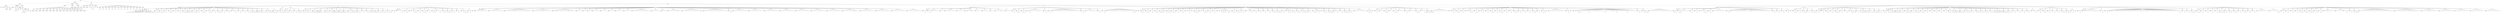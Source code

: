 graph Tree {
	"t0" [label = "TEI"];
	"t1" [label = "teiHeader"];
	"t2" [label = "fileDesc"];
	"t3" [label = "titleStmt"];
	"t4" [label = "title"];
	"t5" [label = "title"];
	"t6" [label = "title"];
	"t7" [label = "author"];
	"t8" [label = "persName"];
	"t9" [label = "author"];
	"t10" [label = "persName"];
	"t11" [label = "publicationStmt"];
	"t12" [label = "publisher"];
	"t13" [label = "idno"];
	"t14" [label = "idno"];
	"t15" [label = "availability"];
	"t16" [label = "licence"];
	"t17" [label = "ab"];
	"t18" [label = "ref"];
	"t19" [label = "sourceDesc"];
	"t20" [label = "bibl"];
	"t21" [label = "name"];
	"t22" [label = "idno"];
	"t23" [label = "idno"];
	"t24" [label = "availability"];
	"t25" [label = "licence"];
	"t26" [label = "ab"];
	"t27" [label = "ref"];
	"t28" [label = "bibl"];
	"t29" [label = "date"];
	"t30" [label = "date"];
	"t31" [label = "idno"];
	"t32" [label = "profileDesc"];
	"t33" [label = "particDesc"];
	"t34" [label = "listPerson"];
	"t35" [label = "person"];
	"t36" [label = "persName"];
	"t37" [label = "person"];
	"t38" [label = "persName"];
	"t39" [label = "person"];
	"t40" [label = "persName"];
	"t41" [label = "person"];
	"t42" [label = "persName"];
	"t43" [label = "person"];
	"t44" [label = "persName"];
	"t45" [label = "person"];
	"t46" [label = "persName"];
	"t47" [label = "person"];
	"t48" [label = "persName"];
	"t49" [label = "person"];
	"t50" [label = "persName"];
	"t51" [label = "person"];
	"t52" [label = "persName"];
	"t53" [label = "person"];
	"t54" [label = "persName"];
	"t55" [label = "person"];
	"t56" [label = "persName"];
	"t57" [label = "person"];
	"t58" [label = "persName"];
	"t59" [label = "person"];
	"t60" [label = "persName"];
	"t61" [label = "person"];
	"t62" [label = "persName"];
	"t63" [label = "person"];
	"t64" [label = "persName"];
	"t65" [label = "person"];
	"t66" [label = "persName"];
	"t67" [label = "textClass"];
	"t68" [label = "keywords"];
	"t69" [label = "term"];
	"t70" [label = "term"];
	"t71" [label = "classCode"];
	"t72" [label = "revisionDesc"];
	"t73" [label = "listChange"];
	"t74" [label = "change"];
	"t75" [label = "text"];
	"t76" [label = "front"];
	"t77" [label = "docTitle"];
	"t78" [label = "titlePart"];
	"t79" [label = "titlePart"];
	"t80" [label = "titlePart"];
	"t81" [label = "docDate"];
	"t82" [label = "docAuthor"];
	"t83" [label = "div"];
	"t84" [label = "div"];
	"t85" [label = "div"];
	"t86" [label = "p"];
	"t87" [label = "div"];
	"t88" [label = "p"];
	"t89" [label = "performance"];
	"t90" [label = "ab"];
	"t91" [label = "castList"];
	"t92" [label = "head"];
	"t93" [label = "castItem"];
	"t94" [label = "role"];
	"t95" [label = "castItem"];
	"t96" [label = "role"];
	"t97" [label = "castItem"];
	"t98" [label = "role"];
	"t99" [label = "castItem"];
	"t100" [label = "role"];
	"t101" [label = "castItem"];
	"t102" [label = "role"];
	"t103" [label = "castItem"];
	"t104" [label = "role"];
	"t105" [label = "castItem"];
	"t106" [label = "role"];
	"t107" [label = "castItem"];
	"t108" [label = "role"];
	"t109" [label = "castItem"];
	"t110" [label = "role"];
	"t111" [label = "castItem"];
	"t112" [label = "role"];
	"t113" [label = "castItem"];
	"t114" [label = "role"];
	"t115" [label = "castItem"];
	"t116" [label = "role"];
	"t117" [label = "castItem"];
	"t118" [label = "role"];
	"t119" [label = "castItem"];
	"t120" [label = "role"];
	"t121" [label = "castItem"];
	"t122" [label = "role"];
	"t123" [label = "body"];
	"t124" [label = "div"];
	"t125" [label = "head"];
	"t126" [label = "div"];
	"t127" [label = "head"];
	"t128" [label = "sp"];
	"t129" [label = "speaker"];
	"t130" [label = "note"];
	"t131" [label = "note"];
	"t132" [label = "note"];
	"t133" [label = "p"];
	"t134" [label = "s"];
	"t135" [label = "s"];
	"t136" [label = "s"];
	"t137" [label = "s"];
	"t138" [label = "s"];
	"t139" [label = "s"];
	"t140" [label = "s"];
	"t141" [label = "s"];
	"t142" [label = "s"];
	"t143" [label = "s"];
	"t144" [label = "s"];
	"t145" [label = "s"];
	"t146" [label = "s"];
	"t147" [label = "s"];
	"t148" [label = "s"];
	"t149" [label = "s"];
	"t150" [label = "s"];
	"t151" [label = "stage"];
	"t152" [label = "note"];
	"t153" [label = "note"];
	"t154" [label = "div"];
	"t155" [label = "head"];
	"t156" [label = "sp"];
	"t157" [label = "speaker"];
	"t158" [label = "p"];
	"t159" [label = "s"];
	"t160" [label = "s"];
	"t161" [label = "sp"];
	"t162" [label = "speaker"];
	"t163" [label = "p"];
	"t164" [label = "s"];
	"t165" [label = "s"];
	"t166" [label = "sp"];
	"t167" [label = "speaker"];
	"t168" [label = "p"];
	"t169" [label = "s"];
	"t170" [label = "sp"];
	"t171" [label = "speaker"];
	"t172" [label = "p"];
	"t173" [label = "s"];
	"t174" [label = "s"];
	"t175" [label = "sp"];
	"t176" [label = "speaker"];
	"t177" [label = "p"];
	"t178" [label = "s"];
	"t179" [label = "sp"];
	"t180" [label = "speaker"];
	"t181" [label = "p"];
	"t182" [label = "s"];
	"t183" [label = "sp"];
	"t184" [label = "speaker"];
	"t185" [label = "p"];
	"t186" [label = "s"];
	"t187" [label = "sp"];
	"t188" [label = "speaker"];
	"t189" [label = "p"];
	"t190" [label = "s"];
	"t191" [label = "s"];
	"t192" [label = "s"];
	"t193" [label = "s"];
	"t194" [label = "s"];
	"t195" [label = "s"];
	"t196" [label = "sp"];
	"t197" [label = "speaker"];
	"t198" [label = "p"];
	"t199" [label = "s"];
	"t200" [label = "s"];
	"t201" [label = "sp"];
	"t202" [label = "speaker"];
	"t203" [label = "p"];
	"t204" [label = "s"];
	"t205" [label = "sp"];
	"t206" [label = "speaker"];
	"t207" [label = "p"];
	"t208" [label = "s"];
	"t209" [label = "s"];
	"t210" [label = "sp"];
	"t211" [label = "speaker"];
	"t212" [label = "note"];
	"t213" [label = "p"];
	"t214" [label = "s"];
	"t215" [label = "s"];
	"t216" [label = "sp"];
	"t217" [label = "speaker"];
	"t218" [label = "p"];
	"t219" [label = "s"];
	"t220" [label = "sp"];
	"t221" [label = "speaker"];
	"t222" [label = "p"];
	"t223" [label = "s"];
	"t224" [label = "s"];
	"t225" [label = "s"];
	"t226" [label = "sp"];
	"t227" [label = "speaker"];
	"t228" [label = "p"];
	"t229" [label = "s"];
	"t230" [label = "sp"];
	"t231" [label = "speaker"];
	"t232" [label = "p"];
	"t233" [label = "s"];
	"t234" [label = "sp"];
	"t235" [label = "speaker"];
	"t236" [label = "note"];
	"t237" [label = "p"];
	"t238" [label = "s"];
	"t239" [label = "sp"];
	"t240" [label = "speaker"];
	"t241" [label = "p"];
	"t242" [label = "s"];
	"t243" [label = "sp"];
	"t244" [label = "speaker"];
	"t245" [label = "p"];
	"t246" [label = "s"];
	"t247" [label = "sp"];
	"t248" [label = "speaker"];
	"t249" [label = "p"];
	"t250" [label = "s"];
	"t251" [label = "sp"];
	"t252" [label = "speaker"];
	"t253" [label = "p"];
	"t254" [label = "s"];
	"t255" [label = "sp"];
	"t256" [label = "speaker"];
	"t257" [label = "p"];
	"t258" [label = "s"];
	"t259" [label = "s"];
	"t260" [label = "s"];
	"t261" [label = "s"];
	"t262" [label = "s"];
	"t263" [label = "s"];
	"t264" [label = "s"];
	"t265" [label = "sp"];
	"t266" [label = "speaker"];
	"t267" [label = "p"];
	"t268" [label = "s"];
	"t269" [label = "sp"];
	"t270" [label = "speaker"];
	"t271" [label = "note"];
	"t272" [label = "p"];
	"t273" [label = "s"];
	"t274" [label = "s"];
	"t275" [label = "s"];
	"t276" [label = "s"];
	"t277" [label = "s"];
	"t278" [label = "s"];
	"t279" [label = "sp"];
	"t280" [label = "speaker"];
	"t281" [label = "p"];
	"t282" [label = "s"];
	"t283" [label = "stage"];
	"t284" [label = "div"];
	"t285" [label = "head"];
	"t286" [label = "sp"];
	"t287" [label = "speaker"];
	"t288" [label = "p"];
	"t289" [label = "s"];
	"t290" [label = "s"];
	"t291" [label = "s"];
	"t292" [label = "div"];
	"t293" [label = "head"];
	"t294" [label = "sp"];
	"t295" [label = "speaker"];
	"t296" [label = "p"];
	"t297" [label = "s"];
	"t298" [label = "s"];
	"t299" [label = "s"];
	"t300" [label = "sp"];
	"t301" [label = "speaker"];
	"t302" [label = "p"];
	"t303" [label = "s"];
	"t304" [label = "s"];
	"t305" [label = "sp"];
	"t306" [label = "speaker"];
	"t307" [label = "p"];
	"t308" [label = "s"];
	"t309" [label = "sp"];
	"t310" [label = "speaker"];
	"t311" [label = "p"];
	"t312" [label = "s"];
	"t313" [label = "s"];
	"t314" [label = "s"];
	"t315" [label = "div"];
	"t316" [label = "head"];
	"t317" [label = "sp"];
	"t318" [label = "speaker"];
	"t319" [label = "p"];
	"t320" [label = "s"];
	"t321" [label = "s"];
	"t322" [label = "s"];
	"t323" [label = "sp"];
	"t324" [label = "speaker"];
	"t325" [label = "p"];
	"t326" [label = "s"];
	"t327" [label = "sp"];
	"t328" [label = "speaker"];
	"t329" [label = "p"];
	"t330" [label = "s"];
	"t331" [label = "sp"];
	"t332" [label = "speaker"];
	"t333" [label = "note"];
	"t334" [label = "p"];
	"t335" [label = "s"];
	"t336" [label = "s"];
	"t337" [label = "s"];
	"t338" [label = "s"];
	"t339" [label = "s"];
	"t340" [label = "s"];
	"t341" [label = "sp"];
	"t342" [label = "speaker"];
	"t343" [label = "p"];
	"t344" [label = "s"];
	"t345" [label = "s"];
	"t346" [label = "s"];
	"t347" [label = "s"];
	"t348" [label = "sp"];
	"t349" [label = "speaker"];
	"t350" [label = "p"];
	"t351" [label = "s"];
	"t352" [label = "s"];
	"t353" [label = "s"];
	"t354" [label = "s"];
	"t355" [label = "s"];
	"t356" [label = "s"];
	"t357" [label = "sp"];
	"t358" [label = "speaker"];
	"t359" [label = "p"];
	"t360" [label = "s"];
	"t361" [label = "s"];
	"t362" [label = "sp"];
	"t363" [label = "speaker"];
	"t364" [label = "p"];
	"t365" [label = "s"];
	"t366" [label = "s"];
	"t367" [label = "sp"];
	"t368" [label = "speaker"];
	"t369" [label = "p"];
	"t370" [label = "s"];
	"t371" [label = "sp"];
	"t372" [label = "speaker"];
	"t373" [label = "note"];
	"t374" [label = "note"];
	"t375" [label = "p"];
	"t376" [label = "s"];
	"t377" [label = "s"];
	"t378" [label = "s"];
	"t379" [label = "s"];
	"t380" [label = "s"];
	"t381" [label = "sp"];
	"t382" [label = "speaker"];
	"t383" [label = "p"];
	"t384" [label = "s"];
	"t385" [label = "sp"];
	"t386" [label = "speaker"];
	"t387" [label = "p"];
	"t388" [label = "s"];
	"t389" [label = "sp"];
	"t390" [label = "speaker"];
	"t391" [label = "p"];
	"t392" [label = "s"];
	"t393" [label = "sp"];
	"t394" [label = "speaker"];
	"t395" [label = "p"];
	"t396" [label = "s"];
	"t397" [label = "s"];
	"t398" [label = "s"];
	"t399" [label = "s"];
	"t400" [label = "s"];
	"t401" [label = "s"];
	"t402" [label = "stage"];
	"t403" [label = "sp"];
	"t404" [label = "speaker"];
	"t405" [label = "p"];
	"t406" [label = "s"];
	"t407" [label = "s"];
	"t408" [label = "sp"];
	"t409" [label = "speaker"];
	"t410" [label = "p"];
	"t411" [label = "s"];
	"t412" [label = "s"];
	"t413" [label = "sp"];
	"t414" [label = "speaker"];
	"t415" [label = "p"];
	"t416" [label = "s"];
	"t417" [label = "s"];
	"t418" [label = "s"];
	"t419" [label = "div"];
	"t420" [label = "head"];
	"t421" [label = "sp"];
	"t422" [label = "speaker"];
	"t423" [label = "p"];
	"t424" [label = "s"];
	"t425" [label = "stage"];
	"t426" [label = "l"];
	"t427" [label = "l"];
	"t428" [label = "p"];
	"t429" [label = "s"];
	"t430" [label = "sp"];
	"t431" [label = "speaker"];
	"t432" [label = "p"];
	"t433" [label = "s"];
	"t434" [label = "s"];
	"t435" [label = "sp"];
	"t436" [label = "speaker"];
	"t437" [label = "note"];
	"t438" [label = "note"];
	"t439" [label = "p"];
	"t440" [label = "s"];
	"t441" [label = "s"];
	"t442" [label = "sp"];
	"t443" [label = "speaker"];
	"t444" [label = "p"];
	"t445" [label = "s"];
	"t446" [label = "sp"];
	"t447" [label = "speaker"];
	"t448" [label = "p"];
	"t449" [label = "s"];
	"t450" [label = "s"];
	"t451" [label = "sp"];
	"t452" [label = "speaker"];
	"t453" [label = "p"];
	"t454" [label = "s"];
	"t455" [label = "sp"];
	"t456" [label = "speaker"];
	"t457" [label = "p"];
	"t458" [label = "s"];
	"t459" [label = "s"];
	"t460" [label = "stage"];
	"t461" [label = "l"];
	"t462" [label = "p"];
	"t463" [label = "s"];
	"t464" [label = "sp"];
	"t465" [label = "speaker"];
	"t466" [label = "p"];
	"t467" [label = "s"];
	"t468" [label = "s"];
	"t469" [label = "sp"];
	"t470" [label = "speaker"];
	"t471" [label = "p"];
	"t472" [label = "s"];
	"t473" [label = "s"];
	"t474" [label = "s"];
	"t475" [label = "sp"];
	"t476" [label = "speaker"];
	"t477" [label = "p"];
	"t478" [label = "s"];
	"t479" [label = "sp"];
	"t480" [label = "speaker"];
	"t481" [label = "p"];
	"t482" [label = "s"];
	"t483" [label = "sp"];
	"t484" [label = "speaker"];
	"t485" [label = "note"];
	"t486" [label = "p"];
	"t487" [label = "s"];
	"t488" [label = "s"];
	"t489" [label = "s"];
	"t490" [label = "sp"];
	"t491" [label = "speaker"];
	"t492" [label = "p"];
	"t493" [label = "s"];
	"t494" [label = "stage"];
	"t495" [label = "div"];
	"t496" [label = "head"];
	"t497" [label = "stage"];
	"t498" [label = "sp"];
	"t499" [label = "speaker"];
	"t500" [label = "l"];
	"t501" [label = "l"];
	"t502" [label = "l"];
	"t503" [label = "l"];
	"t504" [label = "l"];
	"t505" [label = "l"];
	"t506" [label = "sp"];
	"t507" [label = "speaker"];
	"t508" [label = "l"];
	"t509" [label = "l"];
	"t510" [label = "l"];
	"t511" [label = "l"];
	"t512" [label = "l"];
	"t513" [label = "l"];
	"t514" [label = "l"];
	"t515" [label = "sp"];
	"t516" [label = "speaker"];
	"t517" [label = "l"];
	"t518" [label = "l"];
	"t519" [label = "l"];
	"t520" [label = "l"];
	"t521" [label = "note"];
	"t522" [label = "l"];
	"t523" [label = "l"];
	"t524" [label = "l"];
	"t525" [label = "l"];
	"t526" [label = "l"];
	"t527" [label = "l"];
	"t528" [label = "l"];
	"t529" [label = "l"];
	"t530" [label = "l"];
	"t531" [label = "sp"];
	"t532" [label = "speaker"];
	"t533" [label = "l"];
	"t534" [label = "l"];
	"t535" [label = "l"];
	"t536" [label = "l"];
	"t537" [label = "note"];
	"t538" [label = "l"];
	"t539" [label = "l"];
	"t540" [label = "l"];
	"t541" [label = "l"];
	"t542" [label = "sp"];
	"t543" [label = "speaker"];
	"t544" [label = "note"];
	"t545" [label = "note"];
	"t546" [label = "l"];
	"t547" [label = "l"];
	"t548" [label = "l"];
	"t549" [label = "l"];
	"t550" [label = "l"];
	"t551" [label = "note"];
	"t552" [label = "l"];
	"t553" [label = "note"];
	"t554" [label = "l"];
	"t555" [label = "sp"];
	"t556" [label = "speaker"];
	"t557" [label = "l"];
	"t558" [label = "l"];
	"t559" [label = "sp"];
	"t560" [label = "speaker"];
	"t561" [label = "l"];
	"t562" [label = "sp"];
	"t563" [label = "speaker"];
	"t564" [label = "l"];
	"t565" [label = "sp"];
	"t566" [label = "speaker"];
	"t567" [label = "l"];
	"t568" [label = "l"];
	"t569" [label = "l"];
	"t570" [label = "sp"];
	"t571" [label = "speaker"];
	"t572" [label = "l"];
	"t573" [label = "l"];
	"t574" [label = "l"];
	"t575" [label = "sp"];
	"t576" [label = "speaker"];
	"t577" [label = "l"];
	"t578" [label = "l"];
	"t579" [label = "sp"];
	"t580" [label = "speaker"];
	"t581" [label = "l"];
	"t582" [label = "l"];
	"t583" [label = "l"];
	"t584" [label = "sp"];
	"t585" [label = "speaker"];
	"t586" [label = "l"];
	"t587" [label = "l"];
	"t588" [label = "l"];
	"t589" [label = "sp"];
	"t590" [label = "speaker"];
	"t591" [label = "l"];
	"t592" [label = "l"];
	"t593" [label = "l"];
	"t594" [label = "l"];
	"t595" [label = "l"];
	"t596" [label = "l"];
	"t597" [label = "l"];
	"t598" [label = "l"];
	"t599" [label = "l"];
	"t600" [label = "sp"];
	"t601" [label = "speaker"];
	"t602" [label = "l"];
	"t603" [label = "l"];
	"t604" [label = "l"];
	"t605" [label = "l"];
	"t606" [label = "sp"];
	"t607" [label = "speaker"];
	"t608" [label = "l"];
	"t609" [label = "l"];
	"t610" [label = "sp"];
	"t611" [label = "speaker"];
	"t612" [label = "l"];
	"t613" [label = "l"];
	"t614" [label = "l"];
	"t615" [label = "l"];
	"t616" [label = "note"];
	"t617" [label = "l"];
	"t618" [label = "sp"];
	"t619" [label = "speaker"];
	"t620" [label = "l"];
	"t621" [label = "l"];
	"t622" [label = "l"];
	"t623" [label = "l"];
	"t624" [label = "l"];
	"t625" [label = "l"];
	"t626" [label = "l"];
	"t627" [label = "l"];
	"t628" [label = "l"];
	"t629" [label = "stage"];
	"t630" [label = "sp"];
	"t631" [label = "speaker"];
	"t632" [label = "l"];
	"t633" [label = "l"];
	"t634" [label = "l"];
	"t635" [label = "l"];
	"t636" [label = "l"];
	"t637" [label = "l"];
	"t638" [label = "l"];
	"t639" [label = "l"];
	"t640" [label = "l"];
	"t641" [label = "l"];
	"t642" [label = "l"];
	"t643" [label = "l"];
	"t644" [label = "sp"];
	"t645" [label = "speaker"];
	"t646" [label = "p"];
	"t647" [label = "s"];
	"t648" [label = "sp"];
	"t649" [label = "speaker"];
	"t650" [label = "l"];
	"t651" [label = "l"];
	"t652" [label = "l"];
	"t653" [label = "l"];
	"t654" [label = "l"];
	"t655" [label = "l"];
	"t656" [label = "l"];
	"t657" [label = "sp"];
	"t658" [label = "speaker"];
	"t659" [label = "l"];
	"t660" [label = "l"];
	"t661" [label = "l"];
	"t662" [label = "l"];
	"t663" [label = "l"];
	"t664" [label = "l"];
	"t665" [label = "l"];
	"t666" [label = "sp"];
	"t667" [label = "speaker"];
	"t668" [label = "l"];
	"t669" [label = "l"];
	"t670" [label = "l"];
	"t671" [label = "l"];
	"t672" [label = "l"];
	"t673" [label = "l"];
	"t674" [label = "l"];
	"t675" [label = "sp"];
	"t676" [label = "speaker"];
	"t677" [label = "l"];
	"t678" [label = "l"];
	"t679" [label = "l"];
	"t680" [label = "l"];
	"t681" [label = "l"];
	"t682" [label = "l"];
	"t683" [label = "l"];
	"t684" [label = "sp"];
	"t685" [label = "speaker"];
	"t686" [label = "l"];
	"t687" [label = "l"];
	"t688" [label = "l"];
	"t689" [label = "l"];
	"t690" [label = "l"];
	"t691" [label = "l"];
	"t692" [label = "l"];
	"t693" [label = "sp"];
	"t694" [label = "speaker"];
	"t695" [label = "l"];
	"t696" [label = "l"];
	"t697" [label = "l"];
	"t698" [label = "l"];
	"t699" [label = "l"];
	"t700" [label = "l"];
	"t701" [label = "l"];
	"t702" [label = "sp"];
	"t703" [label = "speaker"];
	"t704" [label = "l"];
	"t705" [label = "l"];
	"t706" [label = "l"];
	"t707" [label = "l"];
	"t708" [label = "l"];
	"t709" [label = "l"];
	"t710" [label = "l"];
	"t711" [label = "sp"];
	"t712" [label = "speaker"];
	"t713" [label = "l"];
	"t714" [label = "l"];
	"t715" [label = "l"];
	"t716" [label = "l"];
	"t717" [label = "l"];
	"t718" [label = "note"];
	"t719" [label = "l"];
	"t720" [label = "l"];
	"t721" [label = "sp"];
	"t722" [label = "speaker"];
	"t723" [label = "l"];
	"t724" [label = "l"];
	"t725" [label = "l"];
	"t726" [label = "l"];
	"t727" [label = "l"];
	"t728" [label = "l"];
	"t729" [label = "l"];
	"t730" [label = "sp"];
	"t731" [label = "speaker"];
	"t732" [label = "l"];
	"t733" [label = "l"];
	"t734" [label = "l"];
	"t735" [label = "l"];
	"t736" [label = "l"];
	"t737" [label = "l"];
	"t738" [label = "l"];
	"t739" [label = "sp"];
	"t740" [label = "speaker"];
	"t741" [label = "l"];
	"t742" [label = "l"];
	"t743" [label = "l"];
	"t744" [label = "l"];
	"t745" [label = "l"];
	"t746" [label = "l"];
	"t747" [label = "l"];
	"t748" [label = "sp"];
	"t749" [label = "speaker"];
	"t750" [label = "l"];
	"t751" [label = "l"];
	"t752" [label = "l"];
	"t753" [label = "l"];
	"t754" [label = "l"];
	"t755" [label = "l"];
	"t756" [label = "l"];
	"t757" [label = "div"];
	"t758" [label = "head"];
	"t759" [label = "div"];
	"t760" [label = "head"];
	"t761" [label = "sp"];
	"t762" [label = "speaker"];
	"t763" [label = "p"];
	"t764" [label = "s"];
	"t765" [label = "sp"];
	"t766" [label = "speaker"];
	"t767" [label = "p"];
	"t768" [label = "s"];
	"t769" [label = "stage"];
	"t770" [label = "l"];
	"t771" [label = "l"];
	"t772" [label = "l"];
	"t773" [label = "sp"];
	"t774" [label = "speaker"];
	"t775" [label = "l"];
	"t776" [label = "sp"];
	"t777" [label = "speaker"];
	"t778" [label = "l"];
	"t779" [label = "l"];
	"t780" [label = "l"];
	"t781" [label = "l"];
	"t782" [label = "l"];
	"t783" [label = "sp"];
	"t784" [label = "speaker"];
	"t785" [label = "l"];
	"t786" [label = "l"];
	"t787" [label = "l"];
	"t788" [label = "sp"];
	"t789" [label = "speaker"];
	"t790" [label = "note"];
	"t791" [label = "l"];
	"t792" [label = "note"];
	"t793" [label = "l"];
	"t794" [label = "sp"];
	"t795" [label = "speaker"];
	"t796" [label = "l"];
	"t797" [label = "l"];
	"t798" [label = "sp"];
	"t799" [label = "speaker"];
	"t800" [label = "l"];
	"t801" [label = "l"];
	"t802" [label = "l"];
	"t803" [label = "sp"];
	"t804" [label = "speaker"];
	"t805" [label = "l"];
	"t806" [label = "sp"];
	"t807" [label = "speaker"];
	"t808" [label = "l"];
	"t809" [label = "l"];
	"t810" [label = "note"];
	"t811" [label = "l"];
	"t812" [label = "sp"];
	"t813" [label = "speaker"];
	"t814" [label = "l"];
	"t815" [label = "l"];
	"t816" [label = "div"];
	"t817" [label = "head"];
	"t818" [label = "sp"];
	"t819" [label = "speaker"];
	"t820" [label = "p"];
	"t821" [label = "s"];
	"t822" [label = "sp"];
	"t823" [label = "speaker"];
	"t824" [label = "p"];
	"t825" [label = "s"];
	"t826" [label = "s"];
	"t827" [label = "sp"];
	"t828" [label = "speaker"];
	"t829" [label = "p"];
	"t830" [label = "s"];
	"t831" [label = "s"];
	"t832" [label = "sp"];
	"t833" [label = "speaker"];
	"t834" [label = "note"];
	"t835" [label = "p"];
	"t836" [label = "s"];
	"t837" [label = "l"];
	"t838" [label = "l"];
	"t839" [label = "l"];
	"t840" [label = "l"];
	"t841" [label = "l"];
	"t842" [label = "l"];
	"t843" [label = "sp"];
	"t844" [label = "speaker"];
	"t845" [label = "p"];
	"t846" [label = "s"];
	"t847" [label = "sp"];
	"t848" [label = "speaker"];
	"t849" [label = "p"];
	"t850" [label = "s"];
	"t851" [label = "stage"];
	"t852" [label = "l"];
	"t853" [label = "l"];
	"t854" [label = "l"];
	"t855" [label = "l"];
	"t856" [label = "l"];
	"t857" [label = "l"];
	"t858" [label = "l"];
	"t859" [label = "l"];
	"t860" [label = "l"];
	"t861" [label = "l"];
	"t862" [label = "l"];
	"t863" [label = "l"];
	"t864" [label = "l"];
	"t865" [label = "l"];
	"t866" [label = "sp"];
	"t867" [label = "speaker"];
	"t868" [label = "p"];
	"t869" [label = "s"];
	"t870" [label = "sp"];
	"t871" [label = "speaker"];
	"t872" [label = "l"];
	"t873" [label = "l"];
	"t874" [label = "l"];
	"t875" [label = "l"];
	"t876" [label = "l"];
	"t877" [label = "sp"];
	"t878" [label = "speaker"];
	"t879" [label = "p"];
	"t880" [label = "s"];
	"t881" [label = "sp"];
	"t882" [label = "speaker"];
	"t883" [label = "p"];
	"t884" [label = "s"];
	"t885" [label = "stage"];
	"t886" [label = "l"];
	"t887" [label = "l"];
	"t888" [label = "l"];
	"t889" [label = "l"];
	"t890" [label = "l"];
	"t891" [label = "l"];
	"t892" [label = "l"];
	"t893" [label = "l"];
	"t894" [label = "l"];
	"t895" [label = "l"];
	"t896" [label = "l"];
	"t897" [label = "l"];
	"t898" [label = "l"];
	"t899" [label = "l"];
	"t900" [label = "p"];
	"t901" [label = "s"];
	"t902" [label = "s"];
	"t903" [label = "note"];
	"t904" [label = "stage"];
	"t905" [label = "div"];
	"t906" [label = "head"];
	"t907" [label = "sp"];
	"t908" [label = "speaker"];
	"t909" [label = "p"];
	"t910" [label = "s"];
	"t911" [label = "s"];
	"t912" [label = "sp"];
	"t913" [label = "speaker"];
	"t914" [label = "p"];
	"t915" [label = "s"];
	"t916" [label = "s"];
	"t917" [label = "sp"];
	"t918" [label = "speaker"];
	"t919" [label = "p"];
	"t920" [label = "s"];
	"t921" [label = "sp"];
	"t922" [label = "speaker"];
	"t923" [label = "p"];
	"t924" [label = "s"];
	"t925" [label = "s"];
	"t926" [label = "sp"];
	"t927" [label = "speaker"];
	"t928" [label = "p"];
	"t929" [label = "s"];
	"t930" [label = "s"];
	"t931" [label = "s"];
	"t932" [label = "stage"];
	"t933" [label = "sp"];
	"t934" [label = "speaker"];
	"t935" [label = "p"];
	"t936" [label = "s"];
	"t937" [label = "s"];
	"t938" [label = "s"];
	"t939" [label = "sp"];
	"t940" [label = "speaker"];
	"t941" [label = "p"];
	"t942" [label = "s"];
	"t943" [label = "s"];
	"t944" [label = "sp"];
	"t945" [label = "speaker"];
	"t946" [label = "p"];
	"t947" [label = "s"];
	"t948" [label = "sp"];
	"t949" [label = "speaker"];
	"t950" [label = "p"];
	"t951" [label = "s"];
	"t952" [label = "sp"];
	"t953" [label = "speaker"];
	"t954" [label = "note"];
	"t955" [label = "p"];
	"t956" [label = "s"];
	"t957" [label = "stage"];
	"t958" [label = "sp"];
	"t959" [label = "speaker"];
	"t960" [label = "p"];
	"t961" [label = "s"];
	"t962" [label = "s"];
	"t963" [label = "s"];
	"t964" [label = "sp"];
	"t965" [label = "speaker"];
	"t966" [label = "note"];
	"t967" [label = "note"];
	"t968" [label = "p"];
	"t969" [label = "s"];
	"t970" [label = "s"];
	"t971" [label = "sp"];
	"t972" [label = "speaker"];
	"t973" [label = "p"];
	"t974" [label = "s"];
	"t975" [label = "sp"];
	"t976" [label = "speaker"];
	"t977" [label = "p"];
	"t978" [label = "s"];
	"t979" [label = "sp"];
	"t980" [label = "speaker"];
	"t981" [label = "note"];
	"t982" [label = "note"];
	"t983" [label = "p"];
	"t984" [label = "s"];
	"t985" [label = "s"];
	"t986" [label = "s"];
	"t987" [label = "stage"];
	"t988" [label = "note"];
	"t989" [label = "p"];
	"t990" [label = "s"];
	"t991" [label = "s"];
	"t992" [label = "sp"];
	"t993" [label = "speaker"];
	"t994" [label = "p"];
	"t995" [label = "s"];
	"t996" [label = "s"];
	"t997" [label = "sp"];
	"t998" [label = "speaker"];
	"t999" [label = "p"];
	"t1000" [label = "s"];
	"t1001" [label = "s"];
	"t1002" [label = "stage"];
	"t1003" [label = "p"];
	"t1004" [label = "s"];
	"t1005" [label = "sp"];
	"t1006" [label = "speaker"];
	"t1007" [label = "l"];
	"t1008" [label = "stage"];
	"t1009" [label = "p"];
	"t1010" [label = "s"];
	"t1011" [label = "stage"];
	"t1012" [label = "p"];
	"t1013" [label = "s"];
	"t1014" [label = "sp"];
	"t1015" [label = "speaker"];
	"t1016" [label = "p"];
	"t1017" [label = "s"];
	"t1018" [label = "sp"];
	"t1019" [label = "speaker"];
	"t1020" [label = "p"];
	"t1021" [label = "s"];
	"t1022" [label = "sp"];
	"t1023" [label = "speaker"];
	"t1024" [label = "p"];
	"t1025" [label = "s"];
	"t1026" [label = "sp"];
	"t1027" [label = "speaker"];
	"t1028" [label = "p"];
	"t1029" [label = "s"];
	"t1030" [label = "s"];
	"t1031" [label = "sp"];
	"t1032" [label = "speaker"];
	"t1033" [label = "p"];
	"t1034" [label = "s"];
	"t1035" [label = "s"];
	"t1036" [label = "s"];
	"t1037" [label = "sp"];
	"t1038" [label = "speaker"];
	"t1039" [label = "p"];
	"t1040" [label = "s"];
	"t1041" [label = "stage"];
	"t1042" [label = "note"];
	"t1043" [label = "p"];
	"t1044" [label = "s"];
	"t1045" [label = "s"];
	"t1046" [label = "stage"];
	"t1047" [label = "p"];
	"t1048" [label = "s"];
	"t1049" [label = "s"];
	"t1050" [label = "sp"];
	"t1051" [label = "speaker"];
	"t1052" [label = "p"];
	"t1053" [label = "s"];
	"t1054" [label = "s"];
	"t1055" [label = "sp"];
	"t1056" [label = "speaker"];
	"t1057" [label = "note"];
	"t1058" [label = "p"];
	"t1059" [label = "s"];
	"t1060" [label = "s"];
	"t1061" [label = "s"];
	"t1062" [label = "s"];
	"t1063" [label = "sp"];
	"t1064" [label = "speaker"];
	"t1065" [label = "p"];
	"t1066" [label = "s"];
	"t1067" [label = "sp"];
	"t1068" [label = "speaker"];
	"t1069" [label = "p"];
	"t1070" [label = "s"];
	"t1071" [label = "s"];
	"t1072" [label = "stage"];
	"t1073" [label = "p"];
	"t1074" [label = "s"];
	"t1075" [label = "stage"];
	"t1076" [label = "sp"];
	"t1077" [label = "speaker"];
	"t1078" [label = "p"];
	"t1079" [label = "s"];
	"t1080" [label = "s"];
	"t1081" [label = "sp"];
	"t1082" [label = "speaker"];
	"t1083" [label = "p"];
	"t1084" [label = "s"];
	"t1085" [label = "s"];
	"t1086" [label = "s"];
	"t1087" [label = "s"];
	"t1088" [label = "sp"];
	"t1089" [label = "speaker"];
	"t1090" [label = "note"];
	"t1091" [label = "p"];
	"t1092" [label = "s"];
	"t1093" [label = "sp"];
	"t1094" [label = "speaker"];
	"t1095" [label = "p"];
	"t1096" [label = "s"];
	"t1097" [label = "sp"];
	"t1098" [label = "speaker"];
	"t1099" [label = "p"];
	"t1100" [label = "s"];
	"t1101" [label = "s"];
	"t1102" [label = "s"];
	"t1103" [label = "s"];
	"t1104" [label = "sp"];
	"t1105" [label = "speaker"];
	"t1106" [label = "p"];
	"t1107" [label = "s"];
	"t1108" [label = "sp"];
	"t1109" [label = "speaker"];
	"t1110" [label = "l"];
	"t1111" [label = "l"];
	"t1112" [label = "l"];
	"t1113" [label = "l"];
	"t1114" [label = "l"];
	"t1115" [label = "l"];
	"t1116" [label = "sp"];
	"t1117" [label = "speaker"];
	"t1118" [label = "p"];
	"t1119" [label = "s"];
	"t1120" [label = "s"];
	"t1121" [label = "stage"];
	"t1122" [label = "div"];
	"t1123" [label = "head"];
	"t1124" [label = "sp"];
	"t1125" [label = "speaker"];
	"t1126" [label = "p"];
	"t1127" [label = "s"];
	"t1128" [label = "sp"];
	"t1129" [label = "speaker"];
	"t1130" [label = "l"];
	"t1131" [label = "sp"];
	"t1132" [label = "speaker"];
	"t1133" [label = "p"];
	"t1134" [label = "s"];
	"t1135" [label = "s"];
	"t1136" [label = "sp"];
	"t1137" [label = "speaker"];
	"t1138" [label = "l"];
	"t1139" [label = "sp"];
	"t1140" [label = "speaker"];
	"t1141" [label = "p"];
	"t1142" [label = "s"];
	"t1143" [label = "s"];
	"t1144" [label = "sp"];
	"t1145" [label = "speaker"];
	"t1146" [label = "l"];
	"t1147" [label = "l"];
	"t1148" [label = "sp"];
	"t1149" [label = "speaker"];
	"t1150" [label = "p"];
	"t1151" [label = "s"];
	"t1152" [label = "sp"];
	"t1153" [label = "speaker"];
	"t1154" [label = "l"];
	"t1155" [label = "l"];
	"t1156" [label = "sp"];
	"t1157" [label = "speaker"];
	"t1158" [label = "p"];
	"t1159" [label = "s"];
	"t1160" [label = "s"];
	"t1161" [label = "sp"];
	"t1162" [label = "speaker"];
	"t1163" [label = "l"];
	"t1164" [label = "l"];
	"t1165" [label = "sp"];
	"t1166" [label = "speaker"];
	"t1167" [label = "p"];
	"t1168" [label = "s"];
	"t1169" [label = "s"];
	"t1170" [label = "s"];
	"t1171" [label = "s"];
	"t1172" [label = "s"];
	"t1173" [label = "s"];
	"t1174" [label = "sp"];
	"t1175" [label = "speaker"];
	"t1176" [label = "l"];
	"t1177" [label = "l"];
	"t1178" [label = "l"];
	"t1179" [label = "l"];
	"t1180" [label = "l"];
	"t1181" [label = "l"];
	"t1182" [label = "l"];
	"t1183" [label = "l"];
	"t1184" [label = "stage"];
	"t1185" [label = "div"];
	"t1186" [label = "head"];
	"t1187" [label = "sp"];
	"t1188" [label = "speaker"];
	"t1189" [label = "p"];
	"t1190" [label = "s"];
	"t1191" [label = "sp"];
	"t1192" [label = "speaker"];
	"t1193" [label = "p"];
	"t1194" [label = "s"];
	"t1195" [label = "s"];
	"t1196" [label = "sp"];
	"t1197" [label = "speaker"];
	"t1198" [label = "p"];
	"t1199" [label = "s"];
	"t1200" [label = "sp"];
	"t1201" [label = "speaker"];
	"t1202" [label = "note"];
	"t1203" [label = "note"];
	"t1204" [label = "p"];
	"t1205" [label = "s"];
	"t1206" [label = "s"];
	"t1207" [label = "sp"];
	"t1208" [label = "speaker"];
	"t1209" [label = "p"];
	"t1210" [label = "s"];
	"t1211" [label = "s"];
	"t1212" [label = "sp"];
	"t1213" [label = "speaker"];
	"t1214" [label = "note"];
	"t1215" [label = "p"];
	"t1216" [label = "s"];
	"t1217" [label = "sp"];
	"t1218" [label = "speaker"];
	"t1219" [label = "p"];
	"t1220" [label = "s"];
	"t1221" [label = "sp"];
	"t1222" [label = "speaker"];
	"t1223" [label = "p"];
	"t1224" [label = "s"];
	"t1225" [label = "s"];
	"t1226" [label = "sp"];
	"t1227" [label = "speaker"];
	"t1228" [label = "p"];
	"t1229" [label = "s"];
	"t1230" [label = "sp"];
	"t1231" [label = "speaker"];
	"t1232" [label = "p"];
	"t1233" [label = "s"];
	"t1234" [label = "s"];
	"t1235" [label = "sp"];
	"t1236" [label = "speaker"];
	"t1237" [label = "p"];
	"t1238" [label = "s"];
	"t1239" [label = "sp"];
	"t1240" [label = "speaker"];
	"t1241" [label = "p"];
	"t1242" [label = "s"];
	"t1243" [label = "sp"];
	"t1244" [label = "speaker"];
	"t1245" [label = "p"];
	"t1246" [label = "s"];
	"t1247" [label = "s"];
	"t1248" [label = "sp"];
	"t1249" [label = "speaker"];
	"t1250" [label = "p"];
	"t1251" [label = "s"];
	"t1252" [label = "sp"];
	"t1253" [label = "speaker"];
	"t1254" [label = "p"];
	"t1255" [label = "s"];
	"t1256" [label = "sp"];
	"t1257" [label = "speaker"];
	"t1258" [label = "p"];
	"t1259" [label = "s"];
	"t1260" [label = "sp"];
	"t1261" [label = "speaker"];
	"t1262" [label = "p"];
	"t1263" [label = "s"];
	"t1264" [label = "s"];
	"t1265" [label = "sp"];
	"t1266" [label = "speaker"];
	"t1267" [label = "p"];
	"t1268" [label = "s"];
	"t1269" [label = "sp"];
	"t1270" [label = "speaker"];
	"t1271" [label = "p"];
	"t1272" [label = "s"];
	"t1273" [label = "s"];
	"t1274" [label = "stage"];
	"t1275" [label = "sp"];
	"t1276" [label = "speaker"];
	"t1277" [label = "l"];
	"t1278" [label = "l"];
	"t1279" [label = "l"];
	"t1280" [label = "l"];
	"t1281" [label = "l"];
	"t1282" [label = "l"];
	"t1283" [label = "l"];
	"t1284" [label = "l"];
	"t1285" [label = "sp"];
	"t1286" [label = "speaker"];
	"t1287" [label = "p"];
	"t1288" [label = "s"];
	"t1289" [label = "stage"];
	"t1290" [label = "sp"];
	"t1291" [label = "speaker"];
	"t1292" [label = "note"];
	"t1293" [label = "note"];
	"t1294" [label = "p"];
	"t1295" [label = "s"];
	"t1296" [label = "s"];
	"t1297" [label = "l"];
	"t1298" [label = "l"];
	"t1299" [label = "l"];
	"t1300" [label = "l"];
	"t1301" [label = "p"];
	"t1302" [label = "s"];
	"t1303" [label = "l"];
	"t1304" [label = "l"];
	"t1305" [label = "l"];
	"t1306" [label = "l"];
	"t1307" [label = "note"];
	"t1308" [label = "l"];
	"t1309" [label = "l"];
	"t1310" [label = "l"];
	"t1311" [label = "p"];
	"t1312" [label = "s"];
	"t1313" [label = "l"];
	"t1314" [label = "l"];
	"t1315" [label = "l"];
	"t1316" [label = "note"];
	"t1317" [label = "l"];
	"t1318" [label = "p"];
	"t1319" [label = "s"];
	"t1320" [label = "l"];
	"t1321" [label = "l"];
	"t1322" [label = "l"];
	"t1323" [label = "l"];
	"t1324" [label = "l"];
	"t1325" [label = "p"];
	"t1326" [label = "s"];
	"t1327" [label = "l"];
	"t1328" [label = "l"];
	"t1329" [label = "l"];
	"t1330" [label = "l"];
	"t1331" [label = "sp"];
	"t1332" [label = "speaker"];
	"t1333" [label = "p"];
	"t1334" [label = "s"];
	"t1335" [label = "sp"];
	"t1336" [label = "speaker"];
	"t1337" [label = "note"];
	"t1338" [label = "p"];
	"t1339" [label = "s"];
	"t1340" [label = "s"];
	"t1341" [label = "s"];
	"t1342" [label = "sp"];
	"t1343" [label = "speaker"];
	"t1344" [label = "l"];
	"t1345" [label = "l"];
	"t1346" [label = "l"];
	"t1347" [label = "l"];
	"t1348" [label = "l"];
	"t1349" [label = "l"];
	"t1350" [label = "l"];
	"t1351" [label = "l"];
	"t1352" [label = "l"];
	"t1353" [label = "l"];
	"t1354" [label = "l"];
	"t1355" [label = "l"];
	"t1356" [label = "div"];
	"t1357" [label = "head"];
	"t1358" [label = "div"];
	"t1359" [label = "head"];
	"t1360" [label = "sp"];
	"t1361" [label = "speaker"];
	"t1362" [label = "p"];
	"t1363" [label = "s"];
	"t1364" [label = "s"];
	"t1365" [label = "sp"];
	"t1366" [label = "speaker"];
	"t1367" [label = "p"];
	"t1368" [label = "s"];
	"t1369" [label = "s"];
	"t1370" [label = "l"];
	"t1371" [label = "l"];
	"t1372" [label = "l"];
	"t1373" [label = "l"];
	"t1374" [label = "sp"];
	"t1375" [label = "speaker"];
	"t1376" [label = "p"];
	"t1377" [label = "s"];
	"t1378" [label = "sp"];
	"t1379" [label = "speaker"];
	"t1380" [label = "p"];
	"t1381" [label = "s"];
	"t1382" [label = "sp"];
	"t1383" [label = "speaker"];
	"t1384" [label = "note"];
	"t1385" [label = "note"];
	"t1386" [label = "p"];
	"t1387" [label = "s"];
	"t1388" [label = "s"];
	"t1389" [label = "sp"];
	"t1390" [label = "speaker"];
	"t1391" [label = "p"];
	"t1392" [label = "s"];
	"t1393" [label = "sp"];
	"t1394" [label = "speaker"];
	"t1395" [label = "l"];
	"t1396" [label = "l"];
	"t1397" [label = "l"];
	"t1398" [label = "l"];
	"t1399" [label = "l"];
	"t1400" [label = "l"];
	"t1401" [label = "sp"];
	"t1402" [label = "speaker"];
	"t1403" [label = "p"];
	"t1404" [label = "s"];
	"t1405" [label = "stage"];
	"t1406" [label = "l"];
	"t1407" [label = "l"];
	"t1408" [label = "l"];
	"t1409" [label = "l"];
	"t1410" [label = "l"];
	"t1411" [label = "l"];
	"t1412" [label = "l"];
	"t1413" [label = "l"];
	"t1414" [label = "l"];
	"t1415" [label = "l"];
	"t1416" [label = "note"];
	"t1417" [label = "l"];
	"t1418" [label = "l"];
	"t1419" [label = "l"];
	"t1420" [label = "l"];
	"t1421" [label = "l"];
	"t1422" [label = "l"];
	"t1423" [label = "l"];
	"t1424" [label = "l"];
	"t1425" [label = "l"];
	"t1426" [label = "l"];
	"t1427" [label = "sp"];
	"t1428" [label = "speaker"];
	"t1429" [label = "p"];
	"t1430" [label = "s"];
	"t1431" [label = "sp"];
	"t1432" [label = "speaker"];
	"t1433" [label = "p"];
	"t1434" [label = "s"];
	"t1435" [label = "sp"];
	"t1436" [label = "speaker"];
	"t1437" [label = "p"];
	"t1438" [label = "s"];
	"t1439" [label = "sp"];
	"t1440" [label = "speaker"];
	"t1441" [label = "p"];
	"t1442" [label = "s"];
	"t1443" [label = "stage"];
	"t1444" [label = "div"];
	"t1445" [label = "head"];
	"t1446" [label = "sp"];
	"t1447" [label = "speaker"];
	"t1448" [label = "p"];
	"t1449" [label = "s"];
	"t1450" [label = "s"];
	"t1451" [label = "sp"];
	"t1452" [label = "speaker"];
	"t1453" [label = "p"];
	"t1454" [label = "s"];
	"t1455" [label = "sp"];
	"t1456" [label = "speaker"];
	"t1457" [label = "p"];
	"t1458" [label = "s"];
	"t1459" [label = "s"];
	"t1460" [label = "s"];
	"t1461" [label = "sp"];
	"t1462" [label = "speaker"];
	"t1463" [label = "p"];
	"t1464" [label = "s"];
	"t1465" [label = "sp"];
	"t1466" [label = "speaker"];
	"t1467" [label = "p"];
	"t1468" [label = "s"];
	"t1469" [label = "s"];
	"t1470" [label = "s"];
	"t1471" [label = "div"];
	"t1472" [label = "head"];
	"t1473" [label = "stage"];
	"t1474" [label = "sp"];
	"t1475" [label = "speaker"];
	"t1476" [label = "p"];
	"t1477" [label = "s"];
	"t1478" [label = "sp"];
	"t1479" [label = "speaker"];
	"t1480" [label = "p"];
	"t1481" [label = "s"];
	"t1482" [label = "sp"];
	"t1483" [label = "speaker"];
	"t1484" [label = "p"];
	"t1485" [label = "s"];
	"t1486" [label = "s"];
	"t1487" [label = "sp"];
	"t1488" [label = "speaker"];
	"t1489" [label = "p"];
	"t1490" [label = "s"];
	"t1491" [label = "sp"];
	"t1492" [label = "speaker"];
	"t1493" [label = "p"];
	"t1494" [label = "s"];
	"t1495" [label = "s"];
	"t1496" [label = "s"];
	"t1497" [label = "sp"];
	"t1498" [label = "speaker"];
	"t1499" [label = "p"];
	"t1500" [label = "s"];
	"t1501" [label = "sp"];
	"t1502" [label = "speaker"];
	"t1503" [label = "p"];
	"t1504" [label = "s"];
	"t1505" [label = "sp"];
	"t1506" [label = "speaker"];
	"t1507" [label = "note"];
	"t1508" [label = "p"];
	"t1509" [label = "s"];
	"t1510" [label = "s"];
	"t1511" [label = "s"];
	"t1512" [label = "sp"];
	"t1513" [label = "speaker"];
	"t1514" [label = "p"];
	"t1515" [label = "s"];
	"t1516" [label = "sp"];
	"t1517" [label = "speaker"];
	"t1518" [label = "note"];
	"t1519" [label = "note"];
	"t1520" [label = "p"];
	"t1521" [label = "s"];
	"t1522" [label = "s"];
	"t1523" [label = "s"];
	"t1524" [label = "s"];
	"t1525" [label = "s"];
	"t1526" [label = "s"];
	"t1527" [label = "sp"];
	"t1528" [label = "speaker"];
	"t1529" [label = "p"];
	"t1530" [label = "s"];
	"t1531" [label = "sp"];
	"t1532" [label = "speaker"];
	"t1533" [label = "p"];
	"t1534" [label = "s"];
	"t1535" [label = "s"];
	"t1536" [label = "s"];
	"t1537" [label = "s"];
	"t1538" [label = "sp"];
	"t1539" [label = "speaker"];
	"t1540" [label = "p"];
	"t1541" [label = "s"];
	"t1542" [label = "div"];
	"t1543" [label = "head"];
	"t1544" [label = "note"];
	"t1545" [label = "sp"];
	"t1546" [label = "speaker"];
	"t1547" [label = "p"];
	"t1548" [label = "s"];
	"t1549" [label = "s"];
	"t1550" [label = "sp"];
	"t1551" [label = "speaker"];
	"t1552" [label = "p"];
	"t1553" [label = "s"];
	"t1554" [label = "stage"];
	"t1555" [label = "sp"];
	"t1556" [label = "speaker"];
	"t1557" [label = "p"];
	"t1558" [label = "s"];
	"t1559" [label = "s"];
	"t1560" [label = "s"];
	"t1561" [label = "s"];
	"t1562" [label = "s"];
	"t1563" [label = "s"];
	"t1564" [label = "s"];
	"t1565" [label = "sp"];
	"t1566" [label = "speaker"];
	"t1567" [label = "p"];
	"t1568" [label = "s"];
	"t1569" [label = "sp"];
	"t1570" [label = "speaker"];
	"t1571" [label = "note"];
	"t1572" [label = "p"];
	"t1573" [label = "s"];
	"t1574" [label = "s"];
	"t1575" [label = "s"];
	"t1576" [label = "s"];
	"t1577" [label = "s"];
	"t1578" [label = "sp"];
	"t1579" [label = "speaker"];
	"t1580" [label = "p"];
	"t1581" [label = "s"];
	"t1582" [label = "sp"];
	"t1583" [label = "speaker"];
	"t1584" [label = "p"];
	"t1585" [label = "s"];
	"t1586" [label = "s"];
	"t1587" [label = "s"];
	"t1588" [label = "sp"];
	"t1589" [label = "speaker"];
	"t1590" [label = "p"];
	"t1591" [label = "s"];
	"t1592" [label = "s"];
	"t1593" [label = "sp"];
	"t1594" [label = "speaker"];
	"t1595" [label = "p"];
	"t1596" [label = "s"];
	"t1597" [label = "sp"];
	"t1598" [label = "speaker"];
	"t1599" [label = "p"];
	"t1600" [label = "s"];
	"t1601" [label = "sp"];
	"t1602" [label = "speaker"];
	"t1603" [label = "p"];
	"t1604" [label = "s"];
	"t1605" [label = "sp"];
	"t1606" [label = "speaker"];
	"t1607" [label = "p"];
	"t1608" [label = "s"];
	"t1609" [label = "sp"];
	"t1610" [label = "speaker"];
	"t1611" [label = "p"];
	"t1612" [label = "s"];
	"t1613" [label = "sp"];
	"t1614" [label = "speaker"];
	"t1615" [label = "p"];
	"t1616" [label = "s"];
	"t1617" [label = "s"];
	"t1618" [label = "sp"];
	"t1619" [label = "speaker"];
	"t1620" [label = "note"];
	"t1621" [label = "p"];
	"t1622" [label = "s"];
	"t1623" [label = "s"];
	"t1624" [label = "s"];
	"t1625" [label = "s"];
	"t1626" [label = "s"];
	"t1627" [label = "s"];
	"t1628" [label = "s"];
	"t1629" [label = "sp"];
	"t1630" [label = "speaker"];
	"t1631" [label = "p"];
	"t1632" [label = "s"];
	"t1633" [label = "sp"];
	"t1634" [label = "speaker"];
	"t1635" [label = "note"];
	"t1636" [label = "p"];
	"t1637" [label = "s"];
	"t1638" [label = "s"];
	"t1639" [label = "s"];
	"t1640" [label = "sp"];
	"t1641" [label = "speaker"];
	"t1642" [label = "p"];
	"t1643" [label = "s"];
	"t1644" [label = "sp"];
	"t1645" [label = "speaker"];
	"t1646" [label = "p"];
	"t1647" [label = "s"];
	"t1648" [label = "s"];
	"t1649" [label = "s"];
	"t1650" [label = "sp"];
	"t1651" [label = "speaker"];
	"t1652" [label = "p"];
	"t1653" [label = "s"];
	"t1654" [label = "s"];
	"t1655" [label = "sp"];
	"t1656" [label = "speaker"];
	"t1657" [label = "p"];
	"t1658" [label = "s"];
	"t1659" [label = "s"];
	"t1660" [label = "sp"];
	"t1661" [label = "speaker"];
	"t1662" [label = "p"];
	"t1663" [label = "s"];
	"t1664" [label = "sp"];
	"t1665" [label = "speaker"];
	"t1666" [label = "note"];
	"t1667" [label = "note"];
	"t1668" [label = "p"];
	"t1669" [label = "s"];
	"t1670" [label = "s"];
	"t1671" [label = "s"];
	"t1672" [label = "s"];
	"t1673" [label = "s"];
	"t1674" [label = "s"];
	"t1675" [label = "s"];
	"t1676" [label = "s"];
	"t1677" [label = "s"];
	"t1678" [label = "sp"];
	"t1679" [label = "speaker"];
	"t1680" [label = "p"];
	"t1681" [label = "s"];
	"t1682" [label = "sp"];
	"t1683" [label = "speaker"];
	"t1684" [label = "p"];
	"t1685" [label = "s"];
	"t1686" [label = "sp"];
	"t1687" [label = "speaker"];
	"t1688" [label = "p"];
	"t1689" [label = "s"];
	"t1690" [label = "sp"];
	"t1691" [label = "speaker"];
	"t1692" [label = "p"];
	"t1693" [label = "s"];
	"t1694" [label = "sp"];
	"t1695" [label = "speaker"];
	"t1696" [label = "p"];
	"t1697" [label = "s"];
	"t1698" [label = "sp"];
	"t1699" [label = "speaker"];
	"t1700" [label = "p"];
	"t1701" [label = "s"];
	"t1702" [label = "sp"];
	"t1703" [label = "speaker"];
	"t1704" [label = "note"];
	"t1705" [label = "p"];
	"t1706" [label = "s"];
	"t1707" [label = "div"];
	"t1708" [label = "head"];
	"t1709" [label = "sp"];
	"t1710" [label = "speaker"];
	"t1711" [label = "p"];
	"t1712" [label = "s"];
	"t1713" [label = "sp"];
	"t1714" [label = "speaker"];
	"t1715" [label = "p"];
	"t1716" [label = "s"];
	"t1717" [label = "s"];
	"t1718" [label = "sp"];
	"t1719" [label = "speaker"];
	"t1720" [label = "p"];
	"t1721" [label = "s"];
	"t1722" [label = "sp"];
	"t1723" [label = "speaker"];
	"t1724" [label = "p"];
	"t1725" [label = "s"];
	"t1726" [label = "sp"];
	"t1727" [label = "speaker"];
	"t1728" [label = "p"];
	"t1729" [label = "s"];
	"t1730" [label = "sp"];
	"t1731" [label = "speaker"];
	"t1732" [label = "p"];
	"t1733" [label = "s"];
	"t1734" [label = "s"];
	"t1735" [label = "sp"];
	"t1736" [label = "speaker"];
	"t1737" [label = "p"];
	"t1738" [label = "s"];
	"t1739" [label = "s"];
	"t1740" [label = "s"];
	"t1741" [label = "sp"];
	"t1742" [label = "speaker"];
	"t1743" [label = "p"];
	"t1744" [label = "s"];
	"t1745" [label = "stage"];
	"t1746" [label = "div"];
	"t1747" [label = "head"];
	"t1748" [label = "sp"];
	"t1749" [label = "speaker"];
	"t1750" [label = "p"];
	"t1751" [label = "s"];
	"t1752" [label = "sp"];
	"t1753" [label = "speaker"];
	"t1754" [label = "note"];
	"t1755" [label = "l"];
	"t1756" [label = "l"];
	"t1757" [label = "l"];
	"t1758" [label = "l"];
	"t1759" [label = "l"];
	"t1760" [label = "l"];
	"t1761" [label = "l"];
	"t1762" [label = "sp"];
	"t1763" [label = "speaker"];
	"t1764" [label = "p"];
	"t1765" [label = "s"];
	"t1766" [label = "sp"];
	"t1767" [label = "speaker"];
	"t1768" [label = "p"];
	"t1769" [label = "s"];
	"t1770" [label = "stage"];
	"t1771" [label = "note"];
	"t1772" [label = "l"];
	"t1773" [label = "l"];
	"t1774" [label = "note"];
	"t1775" [label = "l"];
	"t1776" [label = "l"];
	"t1777" [label = "l"];
	"t1778" [label = "l"];
	"t1779" [label = "l"];
	"t1780" [label = "l"];
	"t1781" [label = "l"];
	"t1782" [label = "l"];
	"t1783" [label = "l"];
	"t1784" [label = "l"];
	"t1785" [label = "l"];
	"t1786" [label = "l"];
	"t1787" [label = "note"];
	"t1788" [label = "l"];
	"t1789" [label = "l"];
	"t1790" [label = "note"];
	"t1791" [label = "l"];
	"t1792" [label = "l"];
	"t1793" [label = "l"];
	"t1794" [label = "l"];
	"t1795" [label = "l"];
	"t1796" [label = "l"];
	"t1797" [label = "l"];
	"t1798" [label = "l"];
	"t1799" [label = "l"];
	"t1800" [label = "l"];
	"t1801" [label = "l"];
	"t1802" [label = "l"];
	"t1803" [label = "l"];
	"t1804" [label = "l"];
	"t1805" [label = "l"];
	"t1806" [label = "l"];
	"t1807" [label = "l"];
	"t1808" [label = "p"];
	"t1809" [label = "s"];
	"t1810" [label = "sp"];
	"t1811" [label = "speaker"];
	"t1812" [label = "p"];
	"t1813" [label = "s"];
	"t1814" [label = "sp"];
	"t1815" [label = "speaker"];
	"t1816" [label = "p"];
	"t1817" [label = "s"];
	"t1818" [label = "sp"];
	"t1819" [label = "speaker"];
	"t1820" [label = "p"];
	"t1821" [label = "s"];
	"t1822" [label = "s"];
	"t1823" [label = "s"];
	"t1824" [label = "div"];
	"t1825" [label = "head"];
	"t1826" [label = "sp"];
	"t1827" [label = "speaker"];
	"t1828" [label = "p"];
	"t1829" [label = "s"];
	"t1830" [label = "s"];
	"t1831" [label = "sp"];
	"t1832" [label = "speaker"];
	"t1833" [label = "p"];
	"t1834" [label = "s"];
	"t1835" [label = "sp"];
	"t1836" [label = "speaker"];
	"t1837" [label = "p"];
	"t1838" [label = "s"];
	"t1839" [label = "sp"];
	"t1840" [label = "speaker"];
	"t1841" [label = "p"];
	"t1842" [label = "s"];
	"t1843" [label = "sp"];
	"t1844" [label = "speaker"];
	"t1845" [label = "p"];
	"t1846" [label = "s"];
	"t1847" [label = "sp"];
	"t1848" [label = "speaker"];
	"t1849" [label = "p"];
	"t1850" [label = "s"];
	"t1851" [label = "s"];
	"t1852" [label = "s"];
	"t1853" [label = "s"];
	"t1854" [label = "sp"];
	"t1855" [label = "speaker"];
	"t1856" [label = "p"];
	"t1857" [label = "s"];
	"t1858" [label = "sp"];
	"t1859" [label = "speaker"];
	"t1860" [label = "p"];
	"t1861" [label = "s"];
	"t1862" [label = "s"];
	"t1863" [label = "sp"];
	"t1864" [label = "speaker"];
	"t1865" [label = "p"];
	"t1866" [label = "s"];
	"t1867" [label = "s"];
	"t1868" [label = "sp"];
	"t1869" [label = "speaker"];
	"t1870" [label = "p"];
	"t1871" [label = "s"];
	"t1872" [label = "sp"];
	"t1873" [label = "speaker"];
	"t1874" [label = "p"];
	"t1875" [label = "s"];
	"t1876" [label = "s"];
	"t1877" [label = "sp"];
	"t1878" [label = "speaker"];
	"t1879" [label = "p"];
	"t1880" [label = "s"];
	"t1881" [label = "sp"];
	"t1882" [label = "speaker"];
	"t1883" [label = "p"];
	"t1884" [label = "s"];
	"t1885" [label = "sp"];
	"t1886" [label = "speaker"];
	"t1887" [label = "l"];
	"t1888" [label = "note"];
	"t1889" [label = "l"];
	"t1890" [label = "l"];
	"t1891" [label = "l"];
	"t1892" [label = "sp"];
	"t1893" [label = "speaker"];
	"t1894" [label = "l"];
	"t1895" [label = "l"];
	"t1896" [label = "l"];
	"t1897" [label = "l"];
	"t1898" [label = "p"];
	"t1899" [label = "s"];
	"t1900" [label = "s"];
	"t1901" [label = "div"];
	"t1902" [label = "head"];
	"t1903" [label = "sp"];
	"t1904" [label = "speaker"];
	"t1905" [label = "p"];
	"t1906" [label = "s"];
	"t1907" [label = "sp"];
	"t1908" [label = "speaker"];
	"t1909" [label = "p"];
	"t1910" [label = "s"];
	"t1911" [label = "sp"];
	"t1912" [label = "speaker"];
	"t1913" [label = "p"];
	"t1914" [label = "s"];
	"t1915" [label = "sp"];
	"t1916" [label = "speaker"];
	"t1917" [label = "p"];
	"t1918" [label = "s"];
	"t1919" [label = "sp"];
	"t1920" [label = "speaker"];
	"t1921" [label = "p"];
	"t1922" [label = "s"];
	"t1923" [label = "s"];
	"t1924" [label = "sp"];
	"t1925" [label = "speaker"];
	"t1926" [label = "p"];
	"t1927" [label = "s"];
	"t1928" [label = "s"];
	"t1929" [label = "sp"];
	"t1930" [label = "speaker"];
	"t1931" [label = "p"];
	"t1932" [label = "s"];
	"t1933" [label = "s"];
	"t1934" [label = "s"];
	"t1935" [label = "sp"];
	"t1936" [label = "speaker"];
	"t1937" [label = "p"];
	"t1938" [label = "s"];
	"t1939" [label = "s"];
	"t1940" [label = "sp"];
	"t1941" [label = "speaker"];
	"t1942" [label = "p"];
	"t1943" [label = "s"];
	"t1944" [label = "sp"];
	"t1945" [label = "speaker"];
	"t1946" [label = "l"];
	"t1947" [label = "note"];
	"t1948" [label = "l"];
	"t1949" [label = "l"];
	"t1950" [label = "l"];
	"t1951" [label = "sp"];
	"t1952" [label = "speaker"];
	"t1953" [label = "l"];
	"t1954" [label = "l"];
	"t1955" [label = "l"];
	"t1956" [label = "note"];
	"t1957" [label = "l"];
	"t1958" [label = "p"];
	"t1959" [label = "s"];
	"t1960" [label = "sp"];
	"t1961" [label = "speaker"];
	"t1962" [label = "p"];
	"t1963" [label = "s"];
	"t1964" [label = "sp"];
	"t1965" [label = "speaker"];
	"t1966" [label = "p"];
	"t1967" [label = "s"];
	"t1968" [label = "s"];
	"t1969" [label = "s"];
	"t1970" [label = "sp"];
	"t1971" [label = "speaker"];
	"t1972" [label = "l"];
	"t1973" [label = "l"];
	"t1974" [label = "l"];
	"t1975" [label = "l"];
	"t1976" [label = "l"];
	"t1977" [label = "l"];
	"t1978" [label = "l"];
	"t1979" [label = "l"];
	"t1980" [label = "l"];
	"t1981" [label = "l"];
	"t1982" [label = "l"];
	"t1983" [label = "l"];
	"t1984" [label = "l"];
	"t1985" [label = "l"];
	"t1986" [label = "l"];
	"t1987" [label = "l"];
	"t1988" [label = "l"];
	"t1989" [label = "l"];
	"t1990" [label = "sp"];
	"t1991" [label = "speaker"];
	"t1992" [label = "l"];
	"t1993" [label = "l"];
	"t1994" [label = "l"];
	"t1995" [label = "l"];
	"t1996" [label = "l"];
	"t1997" [label = "l"];
	"t1998" [label = "l"];
	"t1999" [label = "note"];
	"t2000" [label = "l"];
	"t2001" [label = "l"];
	"t2002" [label = "l"];
	"t2003" [label = "l"];
	"t2004" [label = "l"];
	"t2005" [label = "sp"];
	"t2006" [label = "speaker"];
	"t2007" [label = "l"];
	"t2008" [label = "l"];
	"t2009" [label = "l"];
	"t2010" [label = "note"];
	"t2011" [label = "l"];
	"t2012" [label = "l"];
	"t2013" [label = "l"];
	"t2014" [label = "l"];
	"t2015" [label = "sp"];
	"t2016" [label = "speaker"];
	"t2017" [label = "l"];
	"t2018" [label = "l"];
	"t2019" [label = "l"];
	"t2020" [label = "l"];
	"t2021" [label = "l"];
	"t2022" [label = "l"];
	"t2023" [label = "l"];
	"t2024" [label = "sp"];
	"t2025" [label = "speaker"];
	"t2026" [label = "l"];
	"t2027" [label = "l"];
	"t2028" [label = "l"];
	"t2029" [label = "l"];
	"t2030" [label = "l"];
	"t2031" [label = "l"];
	"t2032" [label = "l"];
	"t2033" [label = "sp"];
	"t2034" [label = "speaker"];
	"t2035" [label = "l"];
	"t2036" [label = "l"];
	"t2037" [label = "l"];
	"t2038" [label = "l"];
	"t2039" [label = "l"];
	"t2040" [label = "l"];
	"t2041" [label = "l"];
	"t2042" [label = "sp"];
	"t2043" [label = "speaker"];
	"t2044" [label = "l"];
	"t2045" [label = "l"];
	"t2046" [label = "l"];
	"t2047" [label = "l"];
	"t2048" [label = "l"];
	"t2049" [label = "l"];
	"t2050" [label = "l"];
	"t0" -- "t1";
	"t1" -- "t2";
	"t2" -- "t3";
	"t3" -- "t4";
	"t3" -- "t5";
	"t3" -- "t6";
	"t3" -- "t7";
	"t7" -- "t8";
	"t3" -- "t9";
	"t9" -- "t10";
	"t2" -- "t11";
	"t11" -- "t12";
	"t11" -- "t13";
	"t11" -- "t14";
	"t11" -- "t15";
	"t15" -- "t16";
	"t16" -- "t17";
	"t16" -- "t18";
	"t2" -- "t19";
	"t19" -- "t20";
	"t20" -- "t21";
	"t20" -- "t22";
	"t20" -- "t23";
	"t20" -- "t24";
	"t24" -- "t25";
	"t25" -- "t26";
	"t25" -- "t27";
	"t20" -- "t28";
	"t28" -- "t29";
	"t28" -- "t30";
	"t28" -- "t31";
	"t1" -- "t32";
	"t32" -- "t33";
	"t33" -- "t34";
	"t34" -- "t35";
	"t35" -- "t36";
	"t34" -- "t37";
	"t37" -- "t38";
	"t34" -- "t39";
	"t39" -- "t40";
	"t34" -- "t41";
	"t41" -- "t42";
	"t34" -- "t43";
	"t43" -- "t44";
	"t34" -- "t45";
	"t45" -- "t46";
	"t34" -- "t47";
	"t47" -- "t48";
	"t34" -- "t49";
	"t49" -- "t50";
	"t34" -- "t51";
	"t51" -- "t52";
	"t34" -- "t53";
	"t53" -- "t54";
	"t34" -- "t55";
	"t55" -- "t56";
	"t34" -- "t57";
	"t57" -- "t58";
	"t34" -- "t59";
	"t59" -- "t60";
	"t34" -- "t61";
	"t61" -- "t62";
	"t34" -- "t63";
	"t63" -- "t64";
	"t34" -- "t65";
	"t65" -- "t66";
	"t32" -- "t67";
	"t67" -- "t68";
	"t68" -- "t69";
	"t68" -- "t70";
	"t67" -- "t71";
	"t1" -- "t72";
	"t72" -- "t73";
	"t73" -- "t74";
	"t0" -- "t75";
	"t75" -- "t76";
	"t76" -- "t77";
	"t77" -- "t78";
	"t77" -- "t79";
	"t77" -- "t80";
	"t76" -- "t81";
	"t76" -- "t82";
	"t76" -- "t83";
	"t83" -- "t84";
	"t83" -- "t85";
	"t85" -- "t86";
	"t83" -- "t87";
	"t87" -- "t88";
	"t76" -- "t89";
	"t89" -- "t90";
	"t76" -- "t91";
	"t91" -- "t92";
	"t91" -- "t93";
	"t93" -- "t94";
	"t91" -- "t95";
	"t95" -- "t96";
	"t91" -- "t97";
	"t97" -- "t98";
	"t91" -- "t99";
	"t99" -- "t100";
	"t91" -- "t101";
	"t101" -- "t102";
	"t91" -- "t103";
	"t103" -- "t104";
	"t91" -- "t105";
	"t105" -- "t106";
	"t91" -- "t107";
	"t107" -- "t108";
	"t91" -- "t109";
	"t109" -- "t110";
	"t91" -- "t111";
	"t111" -- "t112";
	"t91" -- "t113";
	"t113" -- "t114";
	"t91" -- "t115";
	"t115" -- "t116";
	"t91" -- "t117";
	"t117" -- "t118";
	"t91" -- "t119";
	"t119" -- "t120";
	"t91" -- "t121";
	"t121" -- "t122";
	"t75" -- "t123";
	"t123" -- "t124";
	"t124" -- "t125";
	"t124" -- "t126";
	"t126" -- "t127";
	"t126" -- "t128";
	"t128" -- "t129";
	"t128" -- "t130";
	"t128" -- "t131";
	"t128" -- "t132";
	"t128" -- "t133";
	"t133" -- "t134";
	"t133" -- "t135";
	"t133" -- "t136";
	"t133" -- "t137";
	"t133" -- "t138";
	"t133" -- "t139";
	"t133" -- "t140";
	"t133" -- "t141";
	"t133" -- "t142";
	"t133" -- "t143";
	"t133" -- "t144";
	"t133" -- "t145";
	"t133" -- "t146";
	"t133" -- "t147";
	"t133" -- "t148";
	"t133" -- "t149";
	"t133" -- "t150";
	"t128" -- "t151";
	"t128" -- "t152";
	"t128" -- "t153";
	"t124" -- "t154";
	"t154" -- "t155";
	"t154" -- "t156";
	"t156" -- "t157";
	"t156" -- "t158";
	"t158" -- "t159";
	"t158" -- "t160";
	"t154" -- "t161";
	"t161" -- "t162";
	"t161" -- "t163";
	"t163" -- "t164";
	"t163" -- "t165";
	"t154" -- "t166";
	"t166" -- "t167";
	"t166" -- "t168";
	"t168" -- "t169";
	"t154" -- "t170";
	"t170" -- "t171";
	"t170" -- "t172";
	"t172" -- "t173";
	"t172" -- "t174";
	"t154" -- "t175";
	"t175" -- "t176";
	"t175" -- "t177";
	"t177" -- "t178";
	"t154" -- "t179";
	"t179" -- "t180";
	"t179" -- "t181";
	"t181" -- "t182";
	"t154" -- "t183";
	"t183" -- "t184";
	"t183" -- "t185";
	"t185" -- "t186";
	"t154" -- "t187";
	"t187" -- "t188";
	"t187" -- "t189";
	"t189" -- "t190";
	"t189" -- "t191";
	"t189" -- "t192";
	"t189" -- "t193";
	"t189" -- "t194";
	"t189" -- "t195";
	"t154" -- "t196";
	"t196" -- "t197";
	"t196" -- "t198";
	"t198" -- "t199";
	"t198" -- "t200";
	"t154" -- "t201";
	"t201" -- "t202";
	"t201" -- "t203";
	"t203" -- "t204";
	"t154" -- "t205";
	"t205" -- "t206";
	"t205" -- "t207";
	"t207" -- "t208";
	"t207" -- "t209";
	"t154" -- "t210";
	"t210" -- "t211";
	"t210" -- "t212";
	"t210" -- "t213";
	"t213" -- "t214";
	"t213" -- "t215";
	"t154" -- "t216";
	"t216" -- "t217";
	"t216" -- "t218";
	"t218" -- "t219";
	"t154" -- "t220";
	"t220" -- "t221";
	"t220" -- "t222";
	"t222" -- "t223";
	"t222" -- "t224";
	"t222" -- "t225";
	"t154" -- "t226";
	"t226" -- "t227";
	"t226" -- "t228";
	"t228" -- "t229";
	"t154" -- "t230";
	"t230" -- "t231";
	"t230" -- "t232";
	"t232" -- "t233";
	"t154" -- "t234";
	"t234" -- "t235";
	"t234" -- "t236";
	"t234" -- "t237";
	"t237" -- "t238";
	"t154" -- "t239";
	"t239" -- "t240";
	"t239" -- "t241";
	"t241" -- "t242";
	"t154" -- "t243";
	"t243" -- "t244";
	"t243" -- "t245";
	"t245" -- "t246";
	"t154" -- "t247";
	"t247" -- "t248";
	"t247" -- "t249";
	"t249" -- "t250";
	"t154" -- "t251";
	"t251" -- "t252";
	"t251" -- "t253";
	"t253" -- "t254";
	"t154" -- "t255";
	"t255" -- "t256";
	"t255" -- "t257";
	"t257" -- "t258";
	"t257" -- "t259";
	"t257" -- "t260";
	"t257" -- "t261";
	"t257" -- "t262";
	"t257" -- "t263";
	"t257" -- "t264";
	"t154" -- "t265";
	"t265" -- "t266";
	"t265" -- "t267";
	"t267" -- "t268";
	"t154" -- "t269";
	"t269" -- "t270";
	"t269" -- "t271";
	"t269" -- "t272";
	"t272" -- "t273";
	"t272" -- "t274";
	"t272" -- "t275";
	"t272" -- "t276";
	"t272" -- "t277";
	"t272" -- "t278";
	"t154" -- "t279";
	"t279" -- "t280";
	"t279" -- "t281";
	"t281" -- "t282";
	"t279" -- "t283";
	"t124" -- "t284";
	"t284" -- "t285";
	"t284" -- "t286";
	"t286" -- "t287";
	"t286" -- "t288";
	"t288" -- "t289";
	"t288" -- "t290";
	"t288" -- "t291";
	"t124" -- "t292";
	"t292" -- "t293";
	"t292" -- "t294";
	"t294" -- "t295";
	"t294" -- "t296";
	"t296" -- "t297";
	"t296" -- "t298";
	"t296" -- "t299";
	"t292" -- "t300";
	"t300" -- "t301";
	"t300" -- "t302";
	"t302" -- "t303";
	"t302" -- "t304";
	"t292" -- "t305";
	"t305" -- "t306";
	"t305" -- "t307";
	"t307" -- "t308";
	"t292" -- "t309";
	"t309" -- "t310";
	"t309" -- "t311";
	"t311" -- "t312";
	"t311" -- "t313";
	"t311" -- "t314";
	"t124" -- "t315";
	"t315" -- "t316";
	"t315" -- "t317";
	"t317" -- "t318";
	"t317" -- "t319";
	"t319" -- "t320";
	"t319" -- "t321";
	"t319" -- "t322";
	"t315" -- "t323";
	"t323" -- "t324";
	"t323" -- "t325";
	"t325" -- "t326";
	"t315" -- "t327";
	"t327" -- "t328";
	"t327" -- "t329";
	"t329" -- "t330";
	"t315" -- "t331";
	"t331" -- "t332";
	"t331" -- "t333";
	"t331" -- "t334";
	"t334" -- "t335";
	"t334" -- "t336";
	"t334" -- "t337";
	"t334" -- "t338";
	"t334" -- "t339";
	"t334" -- "t340";
	"t315" -- "t341";
	"t341" -- "t342";
	"t341" -- "t343";
	"t343" -- "t344";
	"t343" -- "t345";
	"t343" -- "t346";
	"t343" -- "t347";
	"t315" -- "t348";
	"t348" -- "t349";
	"t348" -- "t350";
	"t350" -- "t351";
	"t350" -- "t352";
	"t350" -- "t353";
	"t350" -- "t354";
	"t350" -- "t355";
	"t350" -- "t356";
	"t315" -- "t357";
	"t357" -- "t358";
	"t357" -- "t359";
	"t359" -- "t360";
	"t359" -- "t361";
	"t315" -- "t362";
	"t362" -- "t363";
	"t362" -- "t364";
	"t364" -- "t365";
	"t364" -- "t366";
	"t315" -- "t367";
	"t367" -- "t368";
	"t367" -- "t369";
	"t369" -- "t370";
	"t315" -- "t371";
	"t371" -- "t372";
	"t371" -- "t373";
	"t371" -- "t374";
	"t371" -- "t375";
	"t375" -- "t376";
	"t375" -- "t377";
	"t375" -- "t378";
	"t375" -- "t379";
	"t375" -- "t380";
	"t315" -- "t381";
	"t381" -- "t382";
	"t381" -- "t383";
	"t383" -- "t384";
	"t315" -- "t385";
	"t385" -- "t386";
	"t385" -- "t387";
	"t387" -- "t388";
	"t315" -- "t389";
	"t389" -- "t390";
	"t389" -- "t391";
	"t391" -- "t392";
	"t315" -- "t393";
	"t393" -- "t394";
	"t393" -- "t395";
	"t395" -- "t396";
	"t395" -- "t397";
	"t395" -- "t398";
	"t395" -- "t399";
	"t395" -- "t400";
	"t395" -- "t401";
	"t393" -- "t402";
	"t315" -- "t403";
	"t403" -- "t404";
	"t403" -- "t405";
	"t405" -- "t406";
	"t405" -- "t407";
	"t315" -- "t408";
	"t408" -- "t409";
	"t408" -- "t410";
	"t410" -- "t411";
	"t410" -- "t412";
	"t315" -- "t413";
	"t413" -- "t414";
	"t413" -- "t415";
	"t415" -- "t416";
	"t415" -- "t417";
	"t415" -- "t418";
	"t124" -- "t419";
	"t419" -- "t420";
	"t419" -- "t421";
	"t421" -- "t422";
	"t421" -- "t423";
	"t423" -- "t424";
	"t421" -- "t425";
	"t421" -- "t426";
	"t421" -- "t427";
	"t421" -- "t428";
	"t428" -- "t429";
	"t419" -- "t430";
	"t430" -- "t431";
	"t430" -- "t432";
	"t432" -- "t433";
	"t432" -- "t434";
	"t419" -- "t435";
	"t435" -- "t436";
	"t435" -- "t437";
	"t435" -- "t438";
	"t435" -- "t439";
	"t439" -- "t440";
	"t439" -- "t441";
	"t419" -- "t442";
	"t442" -- "t443";
	"t442" -- "t444";
	"t444" -- "t445";
	"t419" -- "t446";
	"t446" -- "t447";
	"t446" -- "t448";
	"t448" -- "t449";
	"t448" -- "t450";
	"t419" -- "t451";
	"t451" -- "t452";
	"t451" -- "t453";
	"t453" -- "t454";
	"t419" -- "t455";
	"t455" -- "t456";
	"t455" -- "t457";
	"t457" -- "t458";
	"t457" -- "t459";
	"t455" -- "t460";
	"t455" -- "t461";
	"t455" -- "t462";
	"t462" -- "t463";
	"t419" -- "t464";
	"t464" -- "t465";
	"t464" -- "t466";
	"t466" -- "t467";
	"t466" -- "t468";
	"t419" -- "t469";
	"t469" -- "t470";
	"t469" -- "t471";
	"t471" -- "t472";
	"t471" -- "t473";
	"t471" -- "t474";
	"t419" -- "t475";
	"t475" -- "t476";
	"t475" -- "t477";
	"t477" -- "t478";
	"t419" -- "t479";
	"t479" -- "t480";
	"t479" -- "t481";
	"t481" -- "t482";
	"t419" -- "t483";
	"t483" -- "t484";
	"t483" -- "t485";
	"t483" -- "t486";
	"t486" -- "t487";
	"t486" -- "t488";
	"t486" -- "t489";
	"t419" -- "t490";
	"t490" -- "t491";
	"t490" -- "t492";
	"t492" -- "t493";
	"t490" -- "t494";
	"t124" -- "t495";
	"t495" -- "t496";
	"t495" -- "t497";
	"t495" -- "t498";
	"t498" -- "t499";
	"t498" -- "t500";
	"t498" -- "t501";
	"t498" -- "t502";
	"t498" -- "t503";
	"t498" -- "t504";
	"t498" -- "t505";
	"t495" -- "t506";
	"t506" -- "t507";
	"t506" -- "t508";
	"t506" -- "t509";
	"t506" -- "t510";
	"t506" -- "t511";
	"t506" -- "t512";
	"t506" -- "t513";
	"t506" -- "t514";
	"t495" -- "t515";
	"t515" -- "t516";
	"t515" -- "t517";
	"t515" -- "t518";
	"t515" -- "t519";
	"t515" -- "t520";
	"t515" -- "t521";
	"t515" -- "t522";
	"t515" -- "t523";
	"t515" -- "t524";
	"t515" -- "t525";
	"t515" -- "t526";
	"t515" -- "t527";
	"t515" -- "t528";
	"t515" -- "t529";
	"t515" -- "t530";
	"t495" -- "t531";
	"t531" -- "t532";
	"t531" -- "t533";
	"t531" -- "t534";
	"t531" -- "t535";
	"t531" -- "t536";
	"t531" -- "t537";
	"t531" -- "t538";
	"t531" -- "t539";
	"t531" -- "t540";
	"t531" -- "t541";
	"t495" -- "t542";
	"t542" -- "t543";
	"t542" -- "t544";
	"t542" -- "t545";
	"t542" -- "t546";
	"t542" -- "t547";
	"t542" -- "t548";
	"t542" -- "t549";
	"t542" -- "t550";
	"t542" -- "t551";
	"t542" -- "t552";
	"t542" -- "t553";
	"t542" -- "t554";
	"t495" -- "t555";
	"t555" -- "t556";
	"t555" -- "t557";
	"t555" -- "t558";
	"t495" -- "t559";
	"t559" -- "t560";
	"t559" -- "t561";
	"t495" -- "t562";
	"t562" -- "t563";
	"t562" -- "t564";
	"t495" -- "t565";
	"t565" -- "t566";
	"t565" -- "t567";
	"t565" -- "t568";
	"t565" -- "t569";
	"t495" -- "t570";
	"t570" -- "t571";
	"t570" -- "t572";
	"t570" -- "t573";
	"t570" -- "t574";
	"t495" -- "t575";
	"t575" -- "t576";
	"t575" -- "t577";
	"t575" -- "t578";
	"t495" -- "t579";
	"t579" -- "t580";
	"t579" -- "t581";
	"t579" -- "t582";
	"t579" -- "t583";
	"t495" -- "t584";
	"t584" -- "t585";
	"t584" -- "t586";
	"t584" -- "t587";
	"t584" -- "t588";
	"t495" -- "t589";
	"t589" -- "t590";
	"t589" -- "t591";
	"t589" -- "t592";
	"t589" -- "t593";
	"t589" -- "t594";
	"t589" -- "t595";
	"t589" -- "t596";
	"t589" -- "t597";
	"t589" -- "t598";
	"t589" -- "t599";
	"t495" -- "t600";
	"t600" -- "t601";
	"t600" -- "t602";
	"t600" -- "t603";
	"t600" -- "t604";
	"t600" -- "t605";
	"t495" -- "t606";
	"t606" -- "t607";
	"t606" -- "t608";
	"t606" -- "t609";
	"t495" -- "t610";
	"t610" -- "t611";
	"t610" -- "t612";
	"t610" -- "t613";
	"t610" -- "t614";
	"t610" -- "t615";
	"t610" -- "t616";
	"t610" -- "t617";
	"t495" -- "t618";
	"t618" -- "t619";
	"t618" -- "t620";
	"t618" -- "t621";
	"t618" -- "t622";
	"t618" -- "t623";
	"t618" -- "t624";
	"t618" -- "t625";
	"t618" -- "t626";
	"t618" -- "t627";
	"t618" -- "t628";
	"t618" -- "t629";
	"t495" -- "t630";
	"t630" -- "t631";
	"t630" -- "t632";
	"t630" -- "t633";
	"t630" -- "t634";
	"t630" -- "t635";
	"t630" -- "t636";
	"t630" -- "t637";
	"t630" -- "t638";
	"t630" -- "t639";
	"t630" -- "t640";
	"t630" -- "t641";
	"t630" -- "t642";
	"t630" -- "t643";
	"t495" -- "t644";
	"t644" -- "t645";
	"t644" -- "t646";
	"t646" -- "t647";
	"t495" -- "t648";
	"t648" -- "t649";
	"t648" -- "t650";
	"t648" -- "t651";
	"t648" -- "t652";
	"t648" -- "t653";
	"t648" -- "t654";
	"t648" -- "t655";
	"t648" -- "t656";
	"t495" -- "t657";
	"t657" -- "t658";
	"t657" -- "t659";
	"t657" -- "t660";
	"t657" -- "t661";
	"t657" -- "t662";
	"t657" -- "t663";
	"t657" -- "t664";
	"t657" -- "t665";
	"t495" -- "t666";
	"t666" -- "t667";
	"t666" -- "t668";
	"t666" -- "t669";
	"t666" -- "t670";
	"t666" -- "t671";
	"t666" -- "t672";
	"t666" -- "t673";
	"t666" -- "t674";
	"t495" -- "t675";
	"t675" -- "t676";
	"t675" -- "t677";
	"t675" -- "t678";
	"t675" -- "t679";
	"t675" -- "t680";
	"t675" -- "t681";
	"t675" -- "t682";
	"t675" -- "t683";
	"t495" -- "t684";
	"t684" -- "t685";
	"t684" -- "t686";
	"t684" -- "t687";
	"t684" -- "t688";
	"t684" -- "t689";
	"t684" -- "t690";
	"t684" -- "t691";
	"t684" -- "t692";
	"t495" -- "t693";
	"t693" -- "t694";
	"t693" -- "t695";
	"t693" -- "t696";
	"t693" -- "t697";
	"t693" -- "t698";
	"t693" -- "t699";
	"t693" -- "t700";
	"t693" -- "t701";
	"t495" -- "t702";
	"t702" -- "t703";
	"t702" -- "t704";
	"t702" -- "t705";
	"t702" -- "t706";
	"t702" -- "t707";
	"t702" -- "t708";
	"t702" -- "t709";
	"t702" -- "t710";
	"t495" -- "t711";
	"t711" -- "t712";
	"t711" -- "t713";
	"t711" -- "t714";
	"t711" -- "t715";
	"t711" -- "t716";
	"t711" -- "t717";
	"t711" -- "t718";
	"t711" -- "t719";
	"t711" -- "t720";
	"t495" -- "t721";
	"t721" -- "t722";
	"t721" -- "t723";
	"t721" -- "t724";
	"t721" -- "t725";
	"t721" -- "t726";
	"t721" -- "t727";
	"t721" -- "t728";
	"t721" -- "t729";
	"t495" -- "t730";
	"t730" -- "t731";
	"t730" -- "t732";
	"t730" -- "t733";
	"t730" -- "t734";
	"t730" -- "t735";
	"t730" -- "t736";
	"t730" -- "t737";
	"t730" -- "t738";
	"t495" -- "t739";
	"t739" -- "t740";
	"t739" -- "t741";
	"t739" -- "t742";
	"t739" -- "t743";
	"t739" -- "t744";
	"t739" -- "t745";
	"t739" -- "t746";
	"t739" -- "t747";
	"t495" -- "t748";
	"t748" -- "t749";
	"t748" -- "t750";
	"t748" -- "t751";
	"t748" -- "t752";
	"t748" -- "t753";
	"t748" -- "t754";
	"t748" -- "t755";
	"t748" -- "t756";
	"t123" -- "t757";
	"t757" -- "t758";
	"t757" -- "t759";
	"t759" -- "t760";
	"t759" -- "t761";
	"t761" -- "t762";
	"t761" -- "t763";
	"t763" -- "t764";
	"t759" -- "t765";
	"t765" -- "t766";
	"t765" -- "t767";
	"t767" -- "t768";
	"t765" -- "t769";
	"t765" -- "t770";
	"t765" -- "t771";
	"t765" -- "t772";
	"t759" -- "t773";
	"t773" -- "t774";
	"t773" -- "t775";
	"t759" -- "t776";
	"t776" -- "t777";
	"t776" -- "t778";
	"t776" -- "t779";
	"t776" -- "t780";
	"t776" -- "t781";
	"t776" -- "t782";
	"t759" -- "t783";
	"t783" -- "t784";
	"t783" -- "t785";
	"t783" -- "t786";
	"t783" -- "t787";
	"t759" -- "t788";
	"t788" -- "t789";
	"t788" -- "t790";
	"t788" -- "t791";
	"t788" -- "t792";
	"t788" -- "t793";
	"t759" -- "t794";
	"t794" -- "t795";
	"t794" -- "t796";
	"t794" -- "t797";
	"t759" -- "t798";
	"t798" -- "t799";
	"t798" -- "t800";
	"t798" -- "t801";
	"t798" -- "t802";
	"t759" -- "t803";
	"t803" -- "t804";
	"t803" -- "t805";
	"t759" -- "t806";
	"t806" -- "t807";
	"t806" -- "t808";
	"t806" -- "t809";
	"t806" -- "t810";
	"t806" -- "t811";
	"t759" -- "t812";
	"t812" -- "t813";
	"t812" -- "t814";
	"t812" -- "t815";
	"t757" -- "t816";
	"t816" -- "t817";
	"t816" -- "t818";
	"t818" -- "t819";
	"t818" -- "t820";
	"t820" -- "t821";
	"t816" -- "t822";
	"t822" -- "t823";
	"t822" -- "t824";
	"t824" -- "t825";
	"t824" -- "t826";
	"t816" -- "t827";
	"t827" -- "t828";
	"t827" -- "t829";
	"t829" -- "t830";
	"t829" -- "t831";
	"t816" -- "t832";
	"t832" -- "t833";
	"t832" -- "t834";
	"t832" -- "t835";
	"t835" -- "t836";
	"t832" -- "t837";
	"t832" -- "t838";
	"t832" -- "t839";
	"t832" -- "t840";
	"t832" -- "t841";
	"t832" -- "t842";
	"t816" -- "t843";
	"t843" -- "t844";
	"t843" -- "t845";
	"t845" -- "t846";
	"t816" -- "t847";
	"t847" -- "t848";
	"t847" -- "t849";
	"t849" -- "t850";
	"t847" -- "t851";
	"t847" -- "t852";
	"t847" -- "t853";
	"t847" -- "t854";
	"t847" -- "t855";
	"t847" -- "t856";
	"t847" -- "t857";
	"t847" -- "t858";
	"t847" -- "t859";
	"t847" -- "t860";
	"t847" -- "t861";
	"t847" -- "t862";
	"t847" -- "t863";
	"t847" -- "t864";
	"t847" -- "t865";
	"t816" -- "t866";
	"t866" -- "t867";
	"t866" -- "t868";
	"t868" -- "t869";
	"t816" -- "t870";
	"t870" -- "t871";
	"t870" -- "t872";
	"t870" -- "t873";
	"t870" -- "t874";
	"t870" -- "t875";
	"t870" -- "t876";
	"t816" -- "t877";
	"t877" -- "t878";
	"t877" -- "t879";
	"t879" -- "t880";
	"t816" -- "t881";
	"t881" -- "t882";
	"t881" -- "t883";
	"t883" -- "t884";
	"t881" -- "t885";
	"t881" -- "t886";
	"t881" -- "t887";
	"t881" -- "t888";
	"t881" -- "t889";
	"t881" -- "t890";
	"t881" -- "t891";
	"t881" -- "t892";
	"t881" -- "t893";
	"t881" -- "t894";
	"t881" -- "t895";
	"t881" -- "t896";
	"t881" -- "t897";
	"t881" -- "t898";
	"t881" -- "t899";
	"t881" -- "t900";
	"t900" -- "t901";
	"t900" -- "t902";
	"t881" -- "t903";
	"t881" -- "t904";
	"t757" -- "t905";
	"t905" -- "t906";
	"t905" -- "t907";
	"t907" -- "t908";
	"t907" -- "t909";
	"t909" -- "t910";
	"t909" -- "t911";
	"t905" -- "t912";
	"t912" -- "t913";
	"t912" -- "t914";
	"t914" -- "t915";
	"t914" -- "t916";
	"t905" -- "t917";
	"t917" -- "t918";
	"t917" -- "t919";
	"t919" -- "t920";
	"t905" -- "t921";
	"t921" -- "t922";
	"t921" -- "t923";
	"t923" -- "t924";
	"t923" -- "t925";
	"t905" -- "t926";
	"t926" -- "t927";
	"t926" -- "t928";
	"t928" -- "t929";
	"t928" -- "t930";
	"t928" -- "t931";
	"t926" -- "t932";
	"t905" -- "t933";
	"t933" -- "t934";
	"t933" -- "t935";
	"t935" -- "t936";
	"t935" -- "t937";
	"t935" -- "t938";
	"t905" -- "t939";
	"t939" -- "t940";
	"t939" -- "t941";
	"t941" -- "t942";
	"t941" -- "t943";
	"t905" -- "t944";
	"t944" -- "t945";
	"t944" -- "t946";
	"t946" -- "t947";
	"t905" -- "t948";
	"t948" -- "t949";
	"t948" -- "t950";
	"t950" -- "t951";
	"t905" -- "t952";
	"t952" -- "t953";
	"t952" -- "t954";
	"t952" -- "t955";
	"t955" -- "t956";
	"t952" -- "t957";
	"t905" -- "t958";
	"t958" -- "t959";
	"t958" -- "t960";
	"t960" -- "t961";
	"t960" -- "t962";
	"t960" -- "t963";
	"t905" -- "t964";
	"t964" -- "t965";
	"t964" -- "t966";
	"t964" -- "t967";
	"t964" -- "t968";
	"t968" -- "t969";
	"t968" -- "t970";
	"t905" -- "t971";
	"t971" -- "t972";
	"t971" -- "t973";
	"t973" -- "t974";
	"t905" -- "t975";
	"t975" -- "t976";
	"t975" -- "t977";
	"t977" -- "t978";
	"t905" -- "t979";
	"t979" -- "t980";
	"t979" -- "t981";
	"t979" -- "t982";
	"t979" -- "t983";
	"t983" -- "t984";
	"t983" -- "t985";
	"t983" -- "t986";
	"t979" -- "t987";
	"t979" -- "t988";
	"t979" -- "t989";
	"t989" -- "t990";
	"t989" -- "t991";
	"t905" -- "t992";
	"t992" -- "t993";
	"t992" -- "t994";
	"t994" -- "t995";
	"t994" -- "t996";
	"t905" -- "t997";
	"t997" -- "t998";
	"t997" -- "t999";
	"t999" -- "t1000";
	"t999" -- "t1001";
	"t997" -- "t1002";
	"t997" -- "t1003";
	"t1003" -- "t1004";
	"t905" -- "t1005";
	"t1005" -- "t1006";
	"t1005" -- "t1007";
	"t1005" -- "t1008";
	"t1005" -- "t1009";
	"t1009" -- "t1010";
	"t1005" -- "t1011";
	"t1005" -- "t1012";
	"t1012" -- "t1013";
	"t905" -- "t1014";
	"t1014" -- "t1015";
	"t1014" -- "t1016";
	"t1016" -- "t1017";
	"t905" -- "t1018";
	"t1018" -- "t1019";
	"t1018" -- "t1020";
	"t1020" -- "t1021";
	"t905" -- "t1022";
	"t1022" -- "t1023";
	"t1022" -- "t1024";
	"t1024" -- "t1025";
	"t905" -- "t1026";
	"t1026" -- "t1027";
	"t1026" -- "t1028";
	"t1028" -- "t1029";
	"t1028" -- "t1030";
	"t905" -- "t1031";
	"t1031" -- "t1032";
	"t1031" -- "t1033";
	"t1033" -- "t1034";
	"t1033" -- "t1035";
	"t1033" -- "t1036";
	"t905" -- "t1037";
	"t1037" -- "t1038";
	"t1037" -- "t1039";
	"t1039" -- "t1040";
	"t1037" -- "t1041";
	"t1037" -- "t1042";
	"t1037" -- "t1043";
	"t1043" -- "t1044";
	"t1043" -- "t1045";
	"t1037" -- "t1046";
	"t1037" -- "t1047";
	"t1047" -- "t1048";
	"t1047" -- "t1049";
	"t905" -- "t1050";
	"t1050" -- "t1051";
	"t1050" -- "t1052";
	"t1052" -- "t1053";
	"t1052" -- "t1054";
	"t905" -- "t1055";
	"t1055" -- "t1056";
	"t1055" -- "t1057";
	"t1055" -- "t1058";
	"t1058" -- "t1059";
	"t1058" -- "t1060";
	"t1058" -- "t1061";
	"t1058" -- "t1062";
	"t905" -- "t1063";
	"t1063" -- "t1064";
	"t1063" -- "t1065";
	"t1065" -- "t1066";
	"t905" -- "t1067";
	"t1067" -- "t1068";
	"t1067" -- "t1069";
	"t1069" -- "t1070";
	"t1069" -- "t1071";
	"t1067" -- "t1072";
	"t1067" -- "t1073";
	"t1073" -- "t1074";
	"t1067" -- "t1075";
	"t905" -- "t1076";
	"t1076" -- "t1077";
	"t1076" -- "t1078";
	"t1078" -- "t1079";
	"t1078" -- "t1080";
	"t905" -- "t1081";
	"t1081" -- "t1082";
	"t1081" -- "t1083";
	"t1083" -- "t1084";
	"t1083" -- "t1085";
	"t1083" -- "t1086";
	"t1083" -- "t1087";
	"t905" -- "t1088";
	"t1088" -- "t1089";
	"t1088" -- "t1090";
	"t1088" -- "t1091";
	"t1091" -- "t1092";
	"t905" -- "t1093";
	"t1093" -- "t1094";
	"t1093" -- "t1095";
	"t1095" -- "t1096";
	"t905" -- "t1097";
	"t1097" -- "t1098";
	"t1097" -- "t1099";
	"t1099" -- "t1100";
	"t1099" -- "t1101";
	"t1099" -- "t1102";
	"t1099" -- "t1103";
	"t905" -- "t1104";
	"t1104" -- "t1105";
	"t1104" -- "t1106";
	"t1106" -- "t1107";
	"t905" -- "t1108";
	"t1108" -- "t1109";
	"t1108" -- "t1110";
	"t1108" -- "t1111";
	"t1108" -- "t1112";
	"t1108" -- "t1113";
	"t1108" -- "t1114";
	"t1108" -- "t1115";
	"t905" -- "t1116";
	"t1116" -- "t1117";
	"t1116" -- "t1118";
	"t1118" -- "t1119";
	"t1118" -- "t1120";
	"t1116" -- "t1121";
	"t757" -- "t1122";
	"t1122" -- "t1123";
	"t1122" -- "t1124";
	"t1124" -- "t1125";
	"t1124" -- "t1126";
	"t1126" -- "t1127";
	"t1122" -- "t1128";
	"t1128" -- "t1129";
	"t1128" -- "t1130";
	"t1122" -- "t1131";
	"t1131" -- "t1132";
	"t1131" -- "t1133";
	"t1133" -- "t1134";
	"t1133" -- "t1135";
	"t1122" -- "t1136";
	"t1136" -- "t1137";
	"t1136" -- "t1138";
	"t1122" -- "t1139";
	"t1139" -- "t1140";
	"t1139" -- "t1141";
	"t1141" -- "t1142";
	"t1141" -- "t1143";
	"t1122" -- "t1144";
	"t1144" -- "t1145";
	"t1144" -- "t1146";
	"t1144" -- "t1147";
	"t1122" -- "t1148";
	"t1148" -- "t1149";
	"t1148" -- "t1150";
	"t1150" -- "t1151";
	"t1122" -- "t1152";
	"t1152" -- "t1153";
	"t1152" -- "t1154";
	"t1152" -- "t1155";
	"t1122" -- "t1156";
	"t1156" -- "t1157";
	"t1156" -- "t1158";
	"t1158" -- "t1159";
	"t1158" -- "t1160";
	"t1122" -- "t1161";
	"t1161" -- "t1162";
	"t1161" -- "t1163";
	"t1161" -- "t1164";
	"t1122" -- "t1165";
	"t1165" -- "t1166";
	"t1165" -- "t1167";
	"t1167" -- "t1168";
	"t1167" -- "t1169";
	"t1167" -- "t1170";
	"t1167" -- "t1171";
	"t1167" -- "t1172";
	"t1167" -- "t1173";
	"t1122" -- "t1174";
	"t1174" -- "t1175";
	"t1174" -- "t1176";
	"t1174" -- "t1177";
	"t1174" -- "t1178";
	"t1174" -- "t1179";
	"t1174" -- "t1180";
	"t1174" -- "t1181";
	"t1174" -- "t1182";
	"t1174" -- "t1183";
	"t1174" -- "t1184";
	"t757" -- "t1185";
	"t1185" -- "t1186";
	"t1185" -- "t1187";
	"t1187" -- "t1188";
	"t1187" -- "t1189";
	"t1189" -- "t1190";
	"t1185" -- "t1191";
	"t1191" -- "t1192";
	"t1191" -- "t1193";
	"t1193" -- "t1194";
	"t1193" -- "t1195";
	"t1185" -- "t1196";
	"t1196" -- "t1197";
	"t1196" -- "t1198";
	"t1198" -- "t1199";
	"t1185" -- "t1200";
	"t1200" -- "t1201";
	"t1200" -- "t1202";
	"t1200" -- "t1203";
	"t1200" -- "t1204";
	"t1204" -- "t1205";
	"t1204" -- "t1206";
	"t1185" -- "t1207";
	"t1207" -- "t1208";
	"t1207" -- "t1209";
	"t1209" -- "t1210";
	"t1209" -- "t1211";
	"t1185" -- "t1212";
	"t1212" -- "t1213";
	"t1212" -- "t1214";
	"t1212" -- "t1215";
	"t1215" -- "t1216";
	"t1185" -- "t1217";
	"t1217" -- "t1218";
	"t1217" -- "t1219";
	"t1219" -- "t1220";
	"t1185" -- "t1221";
	"t1221" -- "t1222";
	"t1221" -- "t1223";
	"t1223" -- "t1224";
	"t1223" -- "t1225";
	"t1185" -- "t1226";
	"t1226" -- "t1227";
	"t1226" -- "t1228";
	"t1228" -- "t1229";
	"t1185" -- "t1230";
	"t1230" -- "t1231";
	"t1230" -- "t1232";
	"t1232" -- "t1233";
	"t1232" -- "t1234";
	"t1185" -- "t1235";
	"t1235" -- "t1236";
	"t1235" -- "t1237";
	"t1237" -- "t1238";
	"t1185" -- "t1239";
	"t1239" -- "t1240";
	"t1239" -- "t1241";
	"t1241" -- "t1242";
	"t1185" -- "t1243";
	"t1243" -- "t1244";
	"t1243" -- "t1245";
	"t1245" -- "t1246";
	"t1245" -- "t1247";
	"t1185" -- "t1248";
	"t1248" -- "t1249";
	"t1248" -- "t1250";
	"t1250" -- "t1251";
	"t1185" -- "t1252";
	"t1252" -- "t1253";
	"t1252" -- "t1254";
	"t1254" -- "t1255";
	"t1185" -- "t1256";
	"t1256" -- "t1257";
	"t1256" -- "t1258";
	"t1258" -- "t1259";
	"t1185" -- "t1260";
	"t1260" -- "t1261";
	"t1260" -- "t1262";
	"t1262" -- "t1263";
	"t1262" -- "t1264";
	"t1185" -- "t1265";
	"t1265" -- "t1266";
	"t1265" -- "t1267";
	"t1267" -- "t1268";
	"t1185" -- "t1269";
	"t1269" -- "t1270";
	"t1269" -- "t1271";
	"t1271" -- "t1272";
	"t1271" -- "t1273";
	"t1269" -- "t1274";
	"t1185" -- "t1275";
	"t1275" -- "t1276";
	"t1275" -- "t1277";
	"t1275" -- "t1278";
	"t1275" -- "t1279";
	"t1275" -- "t1280";
	"t1275" -- "t1281";
	"t1275" -- "t1282";
	"t1275" -- "t1283";
	"t1275" -- "t1284";
	"t1185" -- "t1285";
	"t1285" -- "t1286";
	"t1285" -- "t1287";
	"t1287" -- "t1288";
	"t1285" -- "t1289";
	"t1185" -- "t1290";
	"t1290" -- "t1291";
	"t1290" -- "t1292";
	"t1290" -- "t1293";
	"t1290" -- "t1294";
	"t1294" -- "t1295";
	"t1294" -- "t1296";
	"t1290" -- "t1297";
	"t1290" -- "t1298";
	"t1290" -- "t1299";
	"t1290" -- "t1300";
	"t1290" -- "t1301";
	"t1301" -- "t1302";
	"t1290" -- "t1303";
	"t1290" -- "t1304";
	"t1290" -- "t1305";
	"t1290" -- "t1306";
	"t1290" -- "t1307";
	"t1290" -- "t1308";
	"t1290" -- "t1309";
	"t1290" -- "t1310";
	"t1290" -- "t1311";
	"t1311" -- "t1312";
	"t1290" -- "t1313";
	"t1290" -- "t1314";
	"t1290" -- "t1315";
	"t1290" -- "t1316";
	"t1290" -- "t1317";
	"t1290" -- "t1318";
	"t1318" -- "t1319";
	"t1290" -- "t1320";
	"t1290" -- "t1321";
	"t1290" -- "t1322";
	"t1290" -- "t1323";
	"t1290" -- "t1324";
	"t1290" -- "t1325";
	"t1325" -- "t1326";
	"t1290" -- "t1327";
	"t1290" -- "t1328";
	"t1290" -- "t1329";
	"t1290" -- "t1330";
	"t1185" -- "t1331";
	"t1331" -- "t1332";
	"t1331" -- "t1333";
	"t1333" -- "t1334";
	"t1185" -- "t1335";
	"t1335" -- "t1336";
	"t1335" -- "t1337";
	"t1335" -- "t1338";
	"t1338" -- "t1339";
	"t1338" -- "t1340";
	"t1338" -- "t1341";
	"t1185" -- "t1342";
	"t1342" -- "t1343";
	"t1342" -- "t1344";
	"t1342" -- "t1345";
	"t1342" -- "t1346";
	"t1342" -- "t1347";
	"t1342" -- "t1348";
	"t1342" -- "t1349";
	"t1342" -- "t1350";
	"t1342" -- "t1351";
	"t1342" -- "t1352";
	"t1342" -- "t1353";
	"t1342" -- "t1354";
	"t1342" -- "t1355";
	"t123" -- "t1356";
	"t1356" -- "t1357";
	"t1356" -- "t1358";
	"t1358" -- "t1359";
	"t1358" -- "t1360";
	"t1360" -- "t1361";
	"t1360" -- "t1362";
	"t1362" -- "t1363";
	"t1362" -- "t1364";
	"t1358" -- "t1365";
	"t1365" -- "t1366";
	"t1365" -- "t1367";
	"t1367" -- "t1368";
	"t1367" -- "t1369";
	"t1365" -- "t1370";
	"t1365" -- "t1371";
	"t1365" -- "t1372";
	"t1365" -- "t1373";
	"t1358" -- "t1374";
	"t1374" -- "t1375";
	"t1374" -- "t1376";
	"t1376" -- "t1377";
	"t1358" -- "t1378";
	"t1378" -- "t1379";
	"t1378" -- "t1380";
	"t1380" -- "t1381";
	"t1358" -- "t1382";
	"t1382" -- "t1383";
	"t1382" -- "t1384";
	"t1382" -- "t1385";
	"t1382" -- "t1386";
	"t1386" -- "t1387";
	"t1386" -- "t1388";
	"t1358" -- "t1389";
	"t1389" -- "t1390";
	"t1389" -- "t1391";
	"t1391" -- "t1392";
	"t1358" -- "t1393";
	"t1393" -- "t1394";
	"t1393" -- "t1395";
	"t1393" -- "t1396";
	"t1393" -- "t1397";
	"t1393" -- "t1398";
	"t1393" -- "t1399";
	"t1393" -- "t1400";
	"t1358" -- "t1401";
	"t1401" -- "t1402";
	"t1401" -- "t1403";
	"t1403" -- "t1404";
	"t1401" -- "t1405";
	"t1401" -- "t1406";
	"t1401" -- "t1407";
	"t1401" -- "t1408";
	"t1401" -- "t1409";
	"t1401" -- "t1410";
	"t1401" -- "t1411";
	"t1401" -- "t1412";
	"t1401" -- "t1413";
	"t1401" -- "t1414";
	"t1401" -- "t1415";
	"t1401" -- "t1416";
	"t1401" -- "t1417";
	"t1401" -- "t1418";
	"t1401" -- "t1419";
	"t1401" -- "t1420";
	"t1401" -- "t1421";
	"t1401" -- "t1422";
	"t1401" -- "t1423";
	"t1401" -- "t1424";
	"t1401" -- "t1425";
	"t1401" -- "t1426";
	"t1358" -- "t1427";
	"t1427" -- "t1428";
	"t1427" -- "t1429";
	"t1429" -- "t1430";
	"t1358" -- "t1431";
	"t1431" -- "t1432";
	"t1431" -- "t1433";
	"t1433" -- "t1434";
	"t1358" -- "t1435";
	"t1435" -- "t1436";
	"t1435" -- "t1437";
	"t1437" -- "t1438";
	"t1358" -- "t1439";
	"t1439" -- "t1440";
	"t1439" -- "t1441";
	"t1441" -- "t1442";
	"t1439" -- "t1443";
	"t1356" -- "t1444";
	"t1444" -- "t1445";
	"t1444" -- "t1446";
	"t1446" -- "t1447";
	"t1446" -- "t1448";
	"t1448" -- "t1449";
	"t1448" -- "t1450";
	"t1444" -- "t1451";
	"t1451" -- "t1452";
	"t1451" -- "t1453";
	"t1453" -- "t1454";
	"t1444" -- "t1455";
	"t1455" -- "t1456";
	"t1455" -- "t1457";
	"t1457" -- "t1458";
	"t1457" -- "t1459";
	"t1457" -- "t1460";
	"t1444" -- "t1461";
	"t1461" -- "t1462";
	"t1461" -- "t1463";
	"t1463" -- "t1464";
	"t1444" -- "t1465";
	"t1465" -- "t1466";
	"t1465" -- "t1467";
	"t1467" -- "t1468";
	"t1467" -- "t1469";
	"t1467" -- "t1470";
	"t1356" -- "t1471";
	"t1471" -- "t1472";
	"t1471" -- "t1473";
	"t1471" -- "t1474";
	"t1474" -- "t1475";
	"t1474" -- "t1476";
	"t1476" -- "t1477";
	"t1471" -- "t1478";
	"t1478" -- "t1479";
	"t1478" -- "t1480";
	"t1480" -- "t1481";
	"t1471" -- "t1482";
	"t1482" -- "t1483";
	"t1482" -- "t1484";
	"t1484" -- "t1485";
	"t1484" -- "t1486";
	"t1471" -- "t1487";
	"t1487" -- "t1488";
	"t1487" -- "t1489";
	"t1489" -- "t1490";
	"t1471" -- "t1491";
	"t1491" -- "t1492";
	"t1491" -- "t1493";
	"t1493" -- "t1494";
	"t1493" -- "t1495";
	"t1493" -- "t1496";
	"t1471" -- "t1497";
	"t1497" -- "t1498";
	"t1497" -- "t1499";
	"t1499" -- "t1500";
	"t1471" -- "t1501";
	"t1501" -- "t1502";
	"t1501" -- "t1503";
	"t1503" -- "t1504";
	"t1471" -- "t1505";
	"t1505" -- "t1506";
	"t1505" -- "t1507";
	"t1505" -- "t1508";
	"t1508" -- "t1509";
	"t1508" -- "t1510";
	"t1508" -- "t1511";
	"t1471" -- "t1512";
	"t1512" -- "t1513";
	"t1512" -- "t1514";
	"t1514" -- "t1515";
	"t1471" -- "t1516";
	"t1516" -- "t1517";
	"t1516" -- "t1518";
	"t1516" -- "t1519";
	"t1516" -- "t1520";
	"t1520" -- "t1521";
	"t1520" -- "t1522";
	"t1520" -- "t1523";
	"t1520" -- "t1524";
	"t1520" -- "t1525";
	"t1520" -- "t1526";
	"t1471" -- "t1527";
	"t1527" -- "t1528";
	"t1527" -- "t1529";
	"t1529" -- "t1530";
	"t1471" -- "t1531";
	"t1531" -- "t1532";
	"t1531" -- "t1533";
	"t1533" -- "t1534";
	"t1533" -- "t1535";
	"t1533" -- "t1536";
	"t1533" -- "t1537";
	"t1471" -- "t1538";
	"t1538" -- "t1539";
	"t1538" -- "t1540";
	"t1540" -- "t1541";
	"t1356" -- "t1542";
	"t1542" -- "t1543";
	"t1542" -- "t1544";
	"t1542" -- "t1545";
	"t1545" -- "t1546";
	"t1545" -- "t1547";
	"t1547" -- "t1548";
	"t1547" -- "t1549";
	"t1542" -- "t1550";
	"t1550" -- "t1551";
	"t1550" -- "t1552";
	"t1552" -- "t1553";
	"t1550" -- "t1554";
	"t1542" -- "t1555";
	"t1555" -- "t1556";
	"t1555" -- "t1557";
	"t1557" -- "t1558";
	"t1557" -- "t1559";
	"t1557" -- "t1560";
	"t1557" -- "t1561";
	"t1557" -- "t1562";
	"t1557" -- "t1563";
	"t1557" -- "t1564";
	"t1542" -- "t1565";
	"t1565" -- "t1566";
	"t1565" -- "t1567";
	"t1567" -- "t1568";
	"t1542" -- "t1569";
	"t1569" -- "t1570";
	"t1569" -- "t1571";
	"t1569" -- "t1572";
	"t1572" -- "t1573";
	"t1572" -- "t1574";
	"t1572" -- "t1575";
	"t1572" -- "t1576";
	"t1572" -- "t1577";
	"t1542" -- "t1578";
	"t1578" -- "t1579";
	"t1578" -- "t1580";
	"t1580" -- "t1581";
	"t1542" -- "t1582";
	"t1582" -- "t1583";
	"t1582" -- "t1584";
	"t1584" -- "t1585";
	"t1584" -- "t1586";
	"t1584" -- "t1587";
	"t1542" -- "t1588";
	"t1588" -- "t1589";
	"t1588" -- "t1590";
	"t1590" -- "t1591";
	"t1590" -- "t1592";
	"t1542" -- "t1593";
	"t1593" -- "t1594";
	"t1593" -- "t1595";
	"t1595" -- "t1596";
	"t1542" -- "t1597";
	"t1597" -- "t1598";
	"t1597" -- "t1599";
	"t1599" -- "t1600";
	"t1542" -- "t1601";
	"t1601" -- "t1602";
	"t1601" -- "t1603";
	"t1603" -- "t1604";
	"t1542" -- "t1605";
	"t1605" -- "t1606";
	"t1605" -- "t1607";
	"t1607" -- "t1608";
	"t1542" -- "t1609";
	"t1609" -- "t1610";
	"t1609" -- "t1611";
	"t1611" -- "t1612";
	"t1542" -- "t1613";
	"t1613" -- "t1614";
	"t1613" -- "t1615";
	"t1615" -- "t1616";
	"t1615" -- "t1617";
	"t1542" -- "t1618";
	"t1618" -- "t1619";
	"t1618" -- "t1620";
	"t1618" -- "t1621";
	"t1621" -- "t1622";
	"t1621" -- "t1623";
	"t1621" -- "t1624";
	"t1621" -- "t1625";
	"t1621" -- "t1626";
	"t1621" -- "t1627";
	"t1621" -- "t1628";
	"t1542" -- "t1629";
	"t1629" -- "t1630";
	"t1629" -- "t1631";
	"t1631" -- "t1632";
	"t1542" -- "t1633";
	"t1633" -- "t1634";
	"t1633" -- "t1635";
	"t1633" -- "t1636";
	"t1636" -- "t1637";
	"t1636" -- "t1638";
	"t1636" -- "t1639";
	"t1542" -- "t1640";
	"t1640" -- "t1641";
	"t1640" -- "t1642";
	"t1642" -- "t1643";
	"t1542" -- "t1644";
	"t1644" -- "t1645";
	"t1644" -- "t1646";
	"t1646" -- "t1647";
	"t1646" -- "t1648";
	"t1646" -- "t1649";
	"t1542" -- "t1650";
	"t1650" -- "t1651";
	"t1650" -- "t1652";
	"t1652" -- "t1653";
	"t1652" -- "t1654";
	"t1542" -- "t1655";
	"t1655" -- "t1656";
	"t1655" -- "t1657";
	"t1657" -- "t1658";
	"t1657" -- "t1659";
	"t1542" -- "t1660";
	"t1660" -- "t1661";
	"t1660" -- "t1662";
	"t1662" -- "t1663";
	"t1542" -- "t1664";
	"t1664" -- "t1665";
	"t1664" -- "t1666";
	"t1664" -- "t1667";
	"t1664" -- "t1668";
	"t1668" -- "t1669";
	"t1668" -- "t1670";
	"t1668" -- "t1671";
	"t1668" -- "t1672";
	"t1668" -- "t1673";
	"t1668" -- "t1674";
	"t1668" -- "t1675";
	"t1668" -- "t1676";
	"t1668" -- "t1677";
	"t1542" -- "t1678";
	"t1678" -- "t1679";
	"t1678" -- "t1680";
	"t1680" -- "t1681";
	"t1542" -- "t1682";
	"t1682" -- "t1683";
	"t1682" -- "t1684";
	"t1684" -- "t1685";
	"t1542" -- "t1686";
	"t1686" -- "t1687";
	"t1686" -- "t1688";
	"t1688" -- "t1689";
	"t1542" -- "t1690";
	"t1690" -- "t1691";
	"t1690" -- "t1692";
	"t1692" -- "t1693";
	"t1542" -- "t1694";
	"t1694" -- "t1695";
	"t1694" -- "t1696";
	"t1696" -- "t1697";
	"t1542" -- "t1698";
	"t1698" -- "t1699";
	"t1698" -- "t1700";
	"t1700" -- "t1701";
	"t1542" -- "t1702";
	"t1702" -- "t1703";
	"t1702" -- "t1704";
	"t1702" -- "t1705";
	"t1705" -- "t1706";
	"t1356" -- "t1707";
	"t1707" -- "t1708";
	"t1707" -- "t1709";
	"t1709" -- "t1710";
	"t1709" -- "t1711";
	"t1711" -- "t1712";
	"t1707" -- "t1713";
	"t1713" -- "t1714";
	"t1713" -- "t1715";
	"t1715" -- "t1716";
	"t1715" -- "t1717";
	"t1707" -- "t1718";
	"t1718" -- "t1719";
	"t1718" -- "t1720";
	"t1720" -- "t1721";
	"t1707" -- "t1722";
	"t1722" -- "t1723";
	"t1722" -- "t1724";
	"t1724" -- "t1725";
	"t1707" -- "t1726";
	"t1726" -- "t1727";
	"t1726" -- "t1728";
	"t1728" -- "t1729";
	"t1707" -- "t1730";
	"t1730" -- "t1731";
	"t1730" -- "t1732";
	"t1732" -- "t1733";
	"t1732" -- "t1734";
	"t1707" -- "t1735";
	"t1735" -- "t1736";
	"t1735" -- "t1737";
	"t1737" -- "t1738";
	"t1737" -- "t1739";
	"t1737" -- "t1740";
	"t1707" -- "t1741";
	"t1741" -- "t1742";
	"t1741" -- "t1743";
	"t1743" -- "t1744";
	"t1741" -- "t1745";
	"t1356" -- "t1746";
	"t1746" -- "t1747";
	"t1746" -- "t1748";
	"t1748" -- "t1749";
	"t1748" -- "t1750";
	"t1750" -- "t1751";
	"t1746" -- "t1752";
	"t1752" -- "t1753";
	"t1752" -- "t1754";
	"t1752" -- "t1755";
	"t1752" -- "t1756";
	"t1752" -- "t1757";
	"t1752" -- "t1758";
	"t1752" -- "t1759";
	"t1752" -- "t1760";
	"t1752" -- "t1761";
	"t1746" -- "t1762";
	"t1762" -- "t1763";
	"t1762" -- "t1764";
	"t1764" -- "t1765";
	"t1746" -- "t1766";
	"t1766" -- "t1767";
	"t1766" -- "t1768";
	"t1768" -- "t1769";
	"t1766" -- "t1770";
	"t1766" -- "t1771";
	"t1766" -- "t1772";
	"t1766" -- "t1773";
	"t1766" -- "t1774";
	"t1766" -- "t1775";
	"t1766" -- "t1776";
	"t1766" -- "t1777";
	"t1766" -- "t1778";
	"t1766" -- "t1779";
	"t1766" -- "t1780";
	"t1766" -- "t1781";
	"t1766" -- "t1782";
	"t1766" -- "t1783";
	"t1766" -- "t1784";
	"t1766" -- "t1785";
	"t1766" -- "t1786";
	"t1766" -- "t1787";
	"t1766" -- "t1788";
	"t1766" -- "t1789";
	"t1766" -- "t1790";
	"t1766" -- "t1791";
	"t1766" -- "t1792";
	"t1766" -- "t1793";
	"t1766" -- "t1794";
	"t1766" -- "t1795";
	"t1766" -- "t1796";
	"t1766" -- "t1797";
	"t1766" -- "t1798";
	"t1766" -- "t1799";
	"t1766" -- "t1800";
	"t1766" -- "t1801";
	"t1766" -- "t1802";
	"t1766" -- "t1803";
	"t1766" -- "t1804";
	"t1766" -- "t1805";
	"t1766" -- "t1806";
	"t1766" -- "t1807";
	"t1766" -- "t1808";
	"t1808" -- "t1809";
	"t1746" -- "t1810";
	"t1810" -- "t1811";
	"t1810" -- "t1812";
	"t1812" -- "t1813";
	"t1746" -- "t1814";
	"t1814" -- "t1815";
	"t1814" -- "t1816";
	"t1816" -- "t1817";
	"t1746" -- "t1818";
	"t1818" -- "t1819";
	"t1818" -- "t1820";
	"t1820" -- "t1821";
	"t1820" -- "t1822";
	"t1820" -- "t1823";
	"t1356" -- "t1824";
	"t1824" -- "t1825";
	"t1824" -- "t1826";
	"t1826" -- "t1827";
	"t1826" -- "t1828";
	"t1828" -- "t1829";
	"t1828" -- "t1830";
	"t1824" -- "t1831";
	"t1831" -- "t1832";
	"t1831" -- "t1833";
	"t1833" -- "t1834";
	"t1824" -- "t1835";
	"t1835" -- "t1836";
	"t1835" -- "t1837";
	"t1837" -- "t1838";
	"t1824" -- "t1839";
	"t1839" -- "t1840";
	"t1839" -- "t1841";
	"t1841" -- "t1842";
	"t1824" -- "t1843";
	"t1843" -- "t1844";
	"t1843" -- "t1845";
	"t1845" -- "t1846";
	"t1824" -- "t1847";
	"t1847" -- "t1848";
	"t1847" -- "t1849";
	"t1849" -- "t1850";
	"t1849" -- "t1851";
	"t1849" -- "t1852";
	"t1849" -- "t1853";
	"t1824" -- "t1854";
	"t1854" -- "t1855";
	"t1854" -- "t1856";
	"t1856" -- "t1857";
	"t1824" -- "t1858";
	"t1858" -- "t1859";
	"t1858" -- "t1860";
	"t1860" -- "t1861";
	"t1860" -- "t1862";
	"t1824" -- "t1863";
	"t1863" -- "t1864";
	"t1863" -- "t1865";
	"t1865" -- "t1866";
	"t1865" -- "t1867";
	"t1824" -- "t1868";
	"t1868" -- "t1869";
	"t1868" -- "t1870";
	"t1870" -- "t1871";
	"t1824" -- "t1872";
	"t1872" -- "t1873";
	"t1872" -- "t1874";
	"t1874" -- "t1875";
	"t1874" -- "t1876";
	"t1824" -- "t1877";
	"t1877" -- "t1878";
	"t1877" -- "t1879";
	"t1879" -- "t1880";
	"t1824" -- "t1881";
	"t1881" -- "t1882";
	"t1881" -- "t1883";
	"t1883" -- "t1884";
	"t1824" -- "t1885";
	"t1885" -- "t1886";
	"t1885" -- "t1887";
	"t1885" -- "t1888";
	"t1885" -- "t1889";
	"t1885" -- "t1890";
	"t1885" -- "t1891";
	"t1824" -- "t1892";
	"t1892" -- "t1893";
	"t1892" -- "t1894";
	"t1892" -- "t1895";
	"t1892" -- "t1896";
	"t1892" -- "t1897";
	"t1892" -- "t1898";
	"t1898" -- "t1899";
	"t1898" -- "t1900";
	"t1356" -- "t1901";
	"t1901" -- "t1902";
	"t1901" -- "t1903";
	"t1903" -- "t1904";
	"t1903" -- "t1905";
	"t1905" -- "t1906";
	"t1901" -- "t1907";
	"t1907" -- "t1908";
	"t1907" -- "t1909";
	"t1909" -- "t1910";
	"t1901" -- "t1911";
	"t1911" -- "t1912";
	"t1911" -- "t1913";
	"t1913" -- "t1914";
	"t1901" -- "t1915";
	"t1915" -- "t1916";
	"t1915" -- "t1917";
	"t1917" -- "t1918";
	"t1901" -- "t1919";
	"t1919" -- "t1920";
	"t1919" -- "t1921";
	"t1921" -- "t1922";
	"t1921" -- "t1923";
	"t1901" -- "t1924";
	"t1924" -- "t1925";
	"t1924" -- "t1926";
	"t1926" -- "t1927";
	"t1926" -- "t1928";
	"t1901" -- "t1929";
	"t1929" -- "t1930";
	"t1929" -- "t1931";
	"t1931" -- "t1932";
	"t1931" -- "t1933";
	"t1931" -- "t1934";
	"t1901" -- "t1935";
	"t1935" -- "t1936";
	"t1935" -- "t1937";
	"t1937" -- "t1938";
	"t1937" -- "t1939";
	"t1901" -- "t1940";
	"t1940" -- "t1941";
	"t1940" -- "t1942";
	"t1942" -- "t1943";
	"t1901" -- "t1944";
	"t1944" -- "t1945";
	"t1944" -- "t1946";
	"t1944" -- "t1947";
	"t1944" -- "t1948";
	"t1944" -- "t1949";
	"t1944" -- "t1950";
	"t1901" -- "t1951";
	"t1951" -- "t1952";
	"t1951" -- "t1953";
	"t1951" -- "t1954";
	"t1951" -- "t1955";
	"t1951" -- "t1956";
	"t1951" -- "t1957";
	"t1951" -- "t1958";
	"t1958" -- "t1959";
	"t1901" -- "t1960";
	"t1960" -- "t1961";
	"t1960" -- "t1962";
	"t1962" -- "t1963";
	"t1901" -- "t1964";
	"t1964" -- "t1965";
	"t1964" -- "t1966";
	"t1966" -- "t1967";
	"t1966" -- "t1968";
	"t1966" -- "t1969";
	"t1901" -- "t1970";
	"t1970" -- "t1971";
	"t1970" -- "t1972";
	"t1970" -- "t1973";
	"t1970" -- "t1974";
	"t1970" -- "t1975";
	"t1970" -- "t1976";
	"t1970" -- "t1977";
	"t1970" -- "t1978";
	"t1970" -- "t1979";
	"t1970" -- "t1980";
	"t1970" -- "t1981";
	"t1970" -- "t1982";
	"t1970" -- "t1983";
	"t1970" -- "t1984";
	"t1970" -- "t1985";
	"t1970" -- "t1986";
	"t1970" -- "t1987";
	"t1970" -- "t1988";
	"t1970" -- "t1989";
	"t1901" -- "t1990";
	"t1990" -- "t1991";
	"t1990" -- "t1992";
	"t1990" -- "t1993";
	"t1990" -- "t1994";
	"t1990" -- "t1995";
	"t1990" -- "t1996";
	"t1990" -- "t1997";
	"t1990" -- "t1998";
	"t1990" -- "t1999";
	"t1990" -- "t2000";
	"t1990" -- "t2001";
	"t1990" -- "t2002";
	"t1990" -- "t2003";
	"t1990" -- "t2004";
	"t1901" -- "t2005";
	"t2005" -- "t2006";
	"t2005" -- "t2007";
	"t2005" -- "t2008";
	"t2005" -- "t2009";
	"t2005" -- "t2010";
	"t2005" -- "t2011";
	"t2005" -- "t2012";
	"t2005" -- "t2013";
	"t2005" -- "t2014";
	"t1901" -- "t2015";
	"t2015" -- "t2016";
	"t2015" -- "t2017";
	"t2015" -- "t2018";
	"t2015" -- "t2019";
	"t2015" -- "t2020";
	"t2015" -- "t2021";
	"t2015" -- "t2022";
	"t2015" -- "t2023";
	"t1901" -- "t2024";
	"t2024" -- "t2025";
	"t2024" -- "t2026";
	"t2024" -- "t2027";
	"t2024" -- "t2028";
	"t2024" -- "t2029";
	"t2024" -- "t2030";
	"t2024" -- "t2031";
	"t2024" -- "t2032";
	"t1901" -- "t2033";
	"t2033" -- "t2034";
	"t2033" -- "t2035";
	"t2033" -- "t2036";
	"t2033" -- "t2037";
	"t2033" -- "t2038";
	"t2033" -- "t2039";
	"t2033" -- "t2040";
	"t2033" -- "t2041";
	"t1901" -- "t2042";
	"t2042" -- "t2043";
	"t2042" -- "t2044";
	"t2042" -- "t2045";
	"t2042" -- "t2046";
	"t2042" -- "t2047";
	"t2042" -- "t2048";
	"t2042" -- "t2049";
	"t2042" -- "t2050";
}

